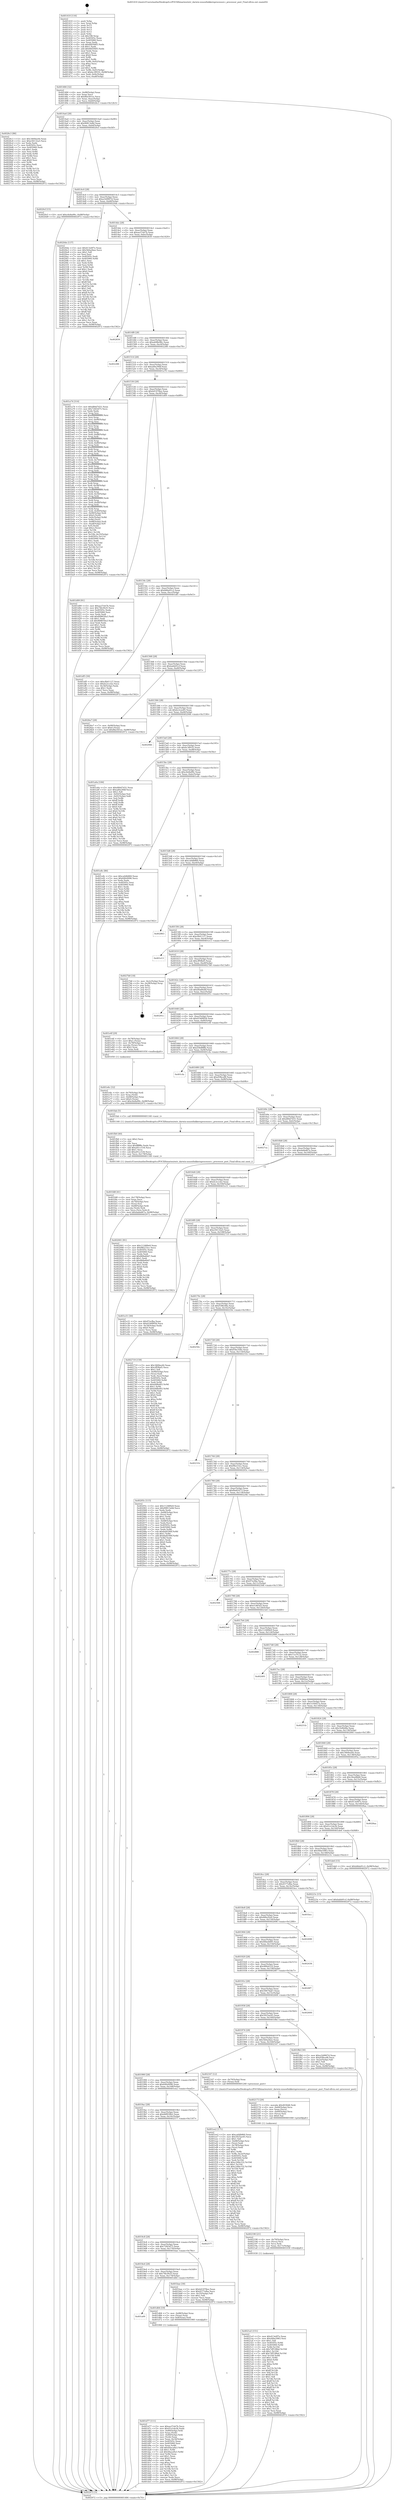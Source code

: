 digraph "0x401410" {
  label = "0x401410 (/mnt/c/Users/mathe/Desktop/tcc/POCII/binaries/extr_darwin-xnuosfmkkernprocessor.c_processor_pset_Final-ollvm.out::main(0))"
  labelloc = "t"
  node[shape=record]

  Entry [label="",width=0.3,height=0.3,shape=circle,fillcolor=black,style=filled]
  "0x401484" [label="{
     0x401484 [32]\l
     | [instrs]\l
     &nbsp;&nbsp;0x401484 \<+6\>: mov -0x98(%rbp),%eax\l
     &nbsp;&nbsp;0x40148a \<+2\>: mov %eax,%ecx\l
     &nbsp;&nbsp;0x40148c \<+6\>: sub $0x8be561ec,%ecx\l
     &nbsp;&nbsp;0x401492 \<+6\>: mov %eax,-0xac(%rbp)\l
     &nbsp;&nbsp;0x401498 \<+6\>: mov %ecx,-0xb0(%rbp)\l
     &nbsp;&nbsp;0x40149e \<+6\>: je 00000000004026c3 \<main+0x12b3\>\l
  }"]
  "0x4026c3" [label="{
     0x4026c3 [86]\l
     | [instrs]\l
     &nbsp;&nbsp;0x4026c3 \<+5\>: mov $0x3469ee44,%eax\l
     &nbsp;&nbsp;0x4026c8 \<+5\>: mov $0xe56132a5,%ecx\l
     &nbsp;&nbsp;0x4026cd \<+2\>: xor %edx,%edx\l
     &nbsp;&nbsp;0x4026cf \<+7\>: mov 0x40505c,%esi\l
     &nbsp;&nbsp;0x4026d6 \<+7\>: mov 0x405060,%edi\l
     &nbsp;&nbsp;0x4026dd \<+3\>: sub $0x1,%edx\l
     &nbsp;&nbsp;0x4026e0 \<+3\>: mov %esi,%r8d\l
     &nbsp;&nbsp;0x4026e3 \<+3\>: add %edx,%r8d\l
     &nbsp;&nbsp;0x4026e6 \<+4\>: imul %r8d,%esi\l
     &nbsp;&nbsp;0x4026ea \<+3\>: and $0x1,%esi\l
     &nbsp;&nbsp;0x4026ed \<+3\>: cmp $0x0,%esi\l
     &nbsp;&nbsp;0x4026f0 \<+4\>: sete %r9b\l
     &nbsp;&nbsp;0x4026f4 \<+3\>: cmp $0xa,%edi\l
     &nbsp;&nbsp;0x4026f7 \<+4\>: setl %r10b\l
     &nbsp;&nbsp;0x4026fb \<+3\>: mov %r9b,%r11b\l
     &nbsp;&nbsp;0x4026fe \<+3\>: and %r10b,%r11b\l
     &nbsp;&nbsp;0x402701 \<+3\>: xor %r10b,%r9b\l
     &nbsp;&nbsp;0x402704 \<+3\>: or %r9b,%r11b\l
     &nbsp;&nbsp;0x402707 \<+4\>: test $0x1,%r11b\l
     &nbsp;&nbsp;0x40270b \<+3\>: cmovne %ecx,%eax\l
     &nbsp;&nbsp;0x40270e \<+6\>: mov %eax,-0x98(%rbp)\l
     &nbsp;&nbsp;0x402714 \<+5\>: jmp 0000000000402972 \<main+0x1562\>\l
  }"]
  "0x4014a4" [label="{
     0x4014a4 [28]\l
     | [instrs]\l
     &nbsp;&nbsp;0x4014a4 \<+5\>: jmp 00000000004014a9 \<main+0x99\>\l
     &nbsp;&nbsp;0x4014a9 \<+6\>: mov -0xac(%rbp),%eax\l
     &nbsp;&nbsp;0x4014af \<+5\>: sub $0x90813e8d,%eax\l
     &nbsp;&nbsp;0x4014b4 \<+6\>: mov %eax,-0xb4(%rbp)\l
     &nbsp;&nbsp;0x4014ba \<+6\>: je 00000000004020cf \<main+0xcbf\>\l
  }"]
  Exit [label="",width=0.3,height=0.3,shape=circle,fillcolor=black,style=filled,peripheries=2]
  "0x4020cf" [label="{
     0x4020cf [15]\l
     | [instrs]\l
     &nbsp;&nbsp;0x4020cf \<+10\>: movl $0xc6e8a99c,-0x98(%rbp)\l
     &nbsp;&nbsp;0x4020d9 \<+5\>: jmp 0000000000402972 \<main+0x1562\>\l
  }"]
  "0x4014c0" [label="{
     0x4014c0 [28]\l
     | [instrs]\l
     &nbsp;&nbsp;0x4014c0 \<+5\>: jmp 00000000004014c5 \<main+0xb5\>\l
     &nbsp;&nbsp;0x4014c5 \<+6\>: mov -0xac(%rbp),%eax\l
     &nbsp;&nbsp;0x4014cb \<+5\>: sub $0xa1b9907d,%eax\l
     &nbsp;&nbsp;0x4014d0 \<+6\>: mov %eax,-0xb8(%rbp)\l
     &nbsp;&nbsp;0x4014d6 \<+6\>: je 00000000004020de \<main+0xcce\>\l
  }"]
  "0x4021a5" [label="{
     0x4021a5 [151]\l
     | [instrs]\l
     &nbsp;&nbsp;0x4021a5 \<+5\>: mov $0x413e0f7e,%eax\l
     &nbsp;&nbsp;0x4021aa \<+5\>: mov $0x44be5983,%esi\l
     &nbsp;&nbsp;0x4021af \<+2\>: mov $0x1,%dl\l
     &nbsp;&nbsp;0x4021b1 \<+8\>: mov 0x40505c,%r8d\l
     &nbsp;&nbsp;0x4021b9 \<+8\>: mov 0x405060,%r9d\l
     &nbsp;&nbsp;0x4021c1 \<+3\>: mov %r8d,%r10d\l
     &nbsp;&nbsp;0x4021c4 \<+7\>: sub $0x7df538bd,%r10d\l
     &nbsp;&nbsp;0x4021cb \<+4\>: sub $0x1,%r10d\l
     &nbsp;&nbsp;0x4021cf \<+7\>: add $0x7df538bd,%r10d\l
     &nbsp;&nbsp;0x4021d6 \<+4\>: imul %r10d,%r8d\l
     &nbsp;&nbsp;0x4021da \<+4\>: and $0x1,%r8d\l
     &nbsp;&nbsp;0x4021de \<+4\>: cmp $0x0,%r8d\l
     &nbsp;&nbsp;0x4021e2 \<+4\>: sete %r11b\l
     &nbsp;&nbsp;0x4021e6 \<+4\>: cmp $0xa,%r9d\l
     &nbsp;&nbsp;0x4021ea \<+3\>: setl %bl\l
     &nbsp;&nbsp;0x4021ed \<+3\>: mov %r11b,%r14b\l
     &nbsp;&nbsp;0x4021f0 \<+4\>: xor $0xff,%r14b\l
     &nbsp;&nbsp;0x4021f4 \<+3\>: mov %bl,%r15b\l
     &nbsp;&nbsp;0x4021f7 \<+4\>: xor $0xff,%r15b\l
     &nbsp;&nbsp;0x4021fb \<+3\>: xor $0x1,%dl\l
     &nbsp;&nbsp;0x4021fe \<+3\>: mov %r14b,%r12b\l
     &nbsp;&nbsp;0x402201 \<+4\>: and $0xff,%r12b\l
     &nbsp;&nbsp;0x402205 \<+3\>: and %dl,%r11b\l
     &nbsp;&nbsp;0x402208 \<+3\>: mov %r15b,%r13b\l
     &nbsp;&nbsp;0x40220b \<+4\>: and $0xff,%r13b\l
     &nbsp;&nbsp;0x40220f \<+2\>: and %dl,%bl\l
     &nbsp;&nbsp;0x402211 \<+3\>: or %r11b,%r12b\l
     &nbsp;&nbsp;0x402214 \<+3\>: or %bl,%r13b\l
     &nbsp;&nbsp;0x402217 \<+3\>: xor %r13b,%r12b\l
     &nbsp;&nbsp;0x40221a \<+3\>: or %r15b,%r14b\l
     &nbsp;&nbsp;0x40221d \<+4\>: xor $0xff,%r14b\l
     &nbsp;&nbsp;0x402221 \<+3\>: or $0x1,%dl\l
     &nbsp;&nbsp;0x402224 \<+3\>: and %dl,%r14b\l
     &nbsp;&nbsp;0x402227 \<+3\>: or %r14b,%r12b\l
     &nbsp;&nbsp;0x40222a \<+4\>: test $0x1,%r12b\l
     &nbsp;&nbsp;0x40222e \<+3\>: cmovne %esi,%eax\l
     &nbsp;&nbsp;0x402231 \<+6\>: mov %eax,-0x98(%rbp)\l
     &nbsp;&nbsp;0x402237 \<+5\>: jmp 0000000000402972 \<main+0x1562\>\l
  }"]
  "0x4020de" [label="{
     0x4020de [137]\l
     | [instrs]\l
     &nbsp;&nbsp;0x4020de \<+5\>: mov $0x413e0f7e,%eax\l
     &nbsp;&nbsp;0x4020e3 \<+5\>: mov $0x5b0a2bee,%ecx\l
     &nbsp;&nbsp;0x4020e8 \<+2\>: mov $0x1,%dl\l
     &nbsp;&nbsp;0x4020ea \<+2\>: xor %esi,%esi\l
     &nbsp;&nbsp;0x4020ec \<+7\>: mov 0x40505c,%edi\l
     &nbsp;&nbsp;0x4020f3 \<+8\>: mov 0x405060,%r8d\l
     &nbsp;&nbsp;0x4020fb \<+3\>: sub $0x1,%esi\l
     &nbsp;&nbsp;0x4020fe \<+3\>: mov %edi,%r9d\l
     &nbsp;&nbsp;0x402101 \<+3\>: add %esi,%r9d\l
     &nbsp;&nbsp;0x402104 \<+4\>: imul %r9d,%edi\l
     &nbsp;&nbsp;0x402108 \<+3\>: and $0x1,%edi\l
     &nbsp;&nbsp;0x40210b \<+3\>: cmp $0x0,%edi\l
     &nbsp;&nbsp;0x40210e \<+4\>: sete %r10b\l
     &nbsp;&nbsp;0x402112 \<+4\>: cmp $0xa,%r8d\l
     &nbsp;&nbsp;0x402116 \<+4\>: setl %r11b\l
     &nbsp;&nbsp;0x40211a \<+3\>: mov %r10b,%bl\l
     &nbsp;&nbsp;0x40211d \<+3\>: xor $0xff,%bl\l
     &nbsp;&nbsp;0x402120 \<+3\>: mov %r11b,%r14b\l
     &nbsp;&nbsp;0x402123 \<+4\>: xor $0xff,%r14b\l
     &nbsp;&nbsp;0x402127 \<+3\>: xor $0x1,%dl\l
     &nbsp;&nbsp;0x40212a \<+3\>: mov %bl,%r15b\l
     &nbsp;&nbsp;0x40212d \<+4\>: and $0xff,%r15b\l
     &nbsp;&nbsp;0x402131 \<+3\>: and %dl,%r10b\l
     &nbsp;&nbsp;0x402134 \<+3\>: mov %r14b,%r12b\l
     &nbsp;&nbsp;0x402137 \<+4\>: and $0xff,%r12b\l
     &nbsp;&nbsp;0x40213b \<+3\>: and %dl,%r11b\l
     &nbsp;&nbsp;0x40213e \<+3\>: or %r10b,%r15b\l
     &nbsp;&nbsp;0x402141 \<+3\>: or %r11b,%r12b\l
     &nbsp;&nbsp;0x402144 \<+3\>: xor %r12b,%r15b\l
     &nbsp;&nbsp;0x402147 \<+3\>: or %r14b,%bl\l
     &nbsp;&nbsp;0x40214a \<+3\>: xor $0xff,%bl\l
     &nbsp;&nbsp;0x40214d \<+3\>: or $0x1,%dl\l
     &nbsp;&nbsp;0x402150 \<+2\>: and %dl,%bl\l
     &nbsp;&nbsp;0x402152 \<+3\>: or %bl,%r15b\l
     &nbsp;&nbsp;0x402155 \<+4\>: test $0x1,%r15b\l
     &nbsp;&nbsp;0x402159 \<+3\>: cmovne %ecx,%eax\l
     &nbsp;&nbsp;0x40215c \<+6\>: mov %eax,-0x98(%rbp)\l
     &nbsp;&nbsp;0x402162 \<+5\>: jmp 0000000000402972 \<main+0x1562\>\l
  }"]
  "0x4014dc" [label="{
     0x4014dc [28]\l
     | [instrs]\l
     &nbsp;&nbsp;0x4014dc \<+5\>: jmp 00000000004014e1 \<main+0xd1\>\l
     &nbsp;&nbsp;0x4014e1 \<+6\>: mov -0xac(%rbp),%eax\l
     &nbsp;&nbsp;0x4014e7 \<+5\>: sub $0xaa37eb7b,%eax\l
     &nbsp;&nbsp;0x4014ec \<+6\>: mov %eax,-0xbc(%rbp)\l
     &nbsp;&nbsp;0x4014f2 \<+6\>: je 0000000000402830 \<main+0x1420\>\l
  }"]
  "0x402190" [label="{
     0x402190 [21]\l
     | [instrs]\l
     &nbsp;&nbsp;0x402190 \<+4\>: mov -0x70(%rbp),%rcx\l
     &nbsp;&nbsp;0x402194 \<+3\>: mov (%rcx),%rcx\l
     &nbsp;&nbsp;0x402197 \<+3\>: mov %rcx,%rdi\l
     &nbsp;&nbsp;0x40219a \<+6\>: mov %eax,-0x17c(%rbp)\l
     &nbsp;&nbsp;0x4021a0 \<+5\>: call 0000000000401030 \<free@plt\>\l
     | [calls]\l
     &nbsp;&nbsp;0x401030 \{1\} (unknown)\l
  }"]
  "0x402830" [label="{
     0x402830\l
  }", style=dashed]
  "0x4014f8" [label="{
     0x4014f8 [28]\l
     | [instrs]\l
     &nbsp;&nbsp;0x4014f8 \<+5\>: jmp 00000000004014fd \<main+0xed\>\l
     &nbsp;&nbsp;0x4014fd \<+6\>: mov -0xac(%rbp),%eax\l
     &nbsp;&nbsp;0x401503 \<+5\>: sub $0xab98e96c,%eax\l
     &nbsp;&nbsp;0x401508 \<+6\>: mov %eax,-0xc0(%rbp)\l
     &nbsp;&nbsp;0x40150e \<+6\>: je 0000000000402288 \<main+0xe78\>\l
  }"]
  "0x402173" [label="{
     0x402173 [29]\l
     | [instrs]\l
     &nbsp;&nbsp;0x402173 \<+10\>: movabs $0x4030d6,%rdi\l
     &nbsp;&nbsp;0x40217d \<+4\>: mov -0x60(%rbp),%rcx\l
     &nbsp;&nbsp;0x402181 \<+2\>: mov %eax,(%rcx)\l
     &nbsp;&nbsp;0x402183 \<+4\>: mov -0x60(%rbp),%rcx\l
     &nbsp;&nbsp;0x402187 \<+2\>: mov (%rcx),%esi\l
     &nbsp;&nbsp;0x402189 \<+2\>: mov $0x0,%al\l
     &nbsp;&nbsp;0x40218b \<+5\>: call 0000000000401040 \<printf@plt\>\l
     | [calls]\l
     &nbsp;&nbsp;0x401040 \{1\} (unknown)\l
  }"]
  "0x402288" [label="{
     0x402288\l
  }", style=dashed]
  "0x401514" [label="{
     0x401514 [28]\l
     | [instrs]\l
     &nbsp;&nbsp;0x401514 \<+5\>: jmp 0000000000401519 \<main+0x109\>\l
     &nbsp;&nbsp;0x401519 \<+6\>: mov -0xac(%rbp),%eax\l
     &nbsp;&nbsp;0x40151f \<+5\>: sub $0xad0a39df,%eax\l
     &nbsp;&nbsp;0x401524 \<+6\>: mov %eax,-0xc4(%rbp)\l
     &nbsp;&nbsp;0x40152a \<+6\>: je 0000000000401a74 \<main+0x664\>\l
  }"]
  "0x401fd8" [label="{
     0x401fd8 [41]\l
     | [instrs]\l
     &nbsp;&nbsp;0x401fd8 \<+6\>: mov -0x178(%rbp),%ecx\l
     &nbsp;&nbsp;0x401fde \<+3\>: imul %eax,%ecx\l
     &nbsp;&nbsp;0x401fe1 \<+4\>: mov -0x70(%rbp),%rsi\l
     &nbsp;&nbsp;0x401fe5 \<+3\>: mov (%rsi),%rsi\l
     &nbsp;&nbsp;0x401fe8 \<+4\>: mov -0x68(%rbp),%rdi\l
     &nbsp;&nbsp;0x401fec \<+3\>: movslq (%rdi),%rdi\l
     &nbsp;&nbsp;0x401fef \<+3\>: mov %ecx,(%rsi,%rdi,4)\l
     &nbsp;&nbsp;0x401ff2 \<+10\>: movl $0xdabbd67a,-0x98(%rbp)\l
     &nbsp;&nbsp;0x401ffc \<+5\>: jmp 0000000000402972 \<main+0x1562\>\l
  }"]
  "0x401a74" [label="{
     0x401a74 [314]\l
     | [instrs]\l
     &nbsp;&nbsp;0x401a74 \<+5\>: mov $0xd84d7d31,%eax\l
     &nbsp;&nbsp;0x401a79 \<+5\>: mov $0x72fd3d75,%ecx\l
     &nbsp;&nbsp;0x401a7e \<+2\>: xor %edx,%edx\l
     &nbsp;&nbsp;0x401a80 \<+3\>: mov %rsp,%rsi\l
     &nbsp;&nbsp;0x401a83 \<+4\>: add $0xfffffffffffffff0,%rsi\l
     &nbsp;&nbsp;0x401a87 \<+3\>: mov %rsi,%rsp\l
     &nbsp;&nbsp;0x401a8a \<+7\>: mov %rsi,-0x90(%rbp)\l
     &nbsp;&nbsp;0x401a91 \<+3\>: mov %rsp,%rsi\l
     &nbsp;&nbsp;0x401a94 \<+4\>: add $0xfffffffffffffff0,%rsi\l
     &nbsp;&nbsp;0x401a98 \<+3\>: mov %rsi,%rsp\l
     &nbsp;&nbsp;0x401a9b \<+3\>: mov %rsp,%rdi\l
     &nbsp;&nbsp;0x401a9e \<+4\>: add $0xfffffffffffffff0,%rdi\l
     &nbsp;&nbsp;0x401aa2 \<+3\>: mov %rdi,%rsp\l
     &nbsp;&nbsp;0x401aa5 \<+7\>: mov %rdi,-0x88(%rbp)\l
     &nbsp;&nbsp;0x401aac \<+3\>: mov %rsp,%rdi\l
     &nbsp;&nbsp;0x401aaf \<+4\>: add $0xfffffffffffffff0,%rdi\l
     &nbsp;&nbsp;0x401ab3 \<+3\>: mov %rdi,%rsp\l
     &nbsp;&nbsp;0x401ab6 \<+4\>: mov %rdi,-0x80(%rbp)\l
     &nbsp;&nbsp;0x401aba \<+3\>: mov %rsp,%rdi\l
     &nbsp;&nbsp;0x401abd \<+4\>: add $0xfffffffffffffff0,%rdi\l
     &nbsp;&nbsp;0x401ac1 \<+3\>: mov %rdi,%rsp\l
     &nbsp;&nbsp;0x401ac4 \<+4\>: mov %rdi,-0x78(%rbp)\l
     &nbsp;&nbsp;0x401ac8 \<+3\>: mov %rsp,%rdi\l
     &nbsp;&nbsp;0x401acb \<+4\>: add $0xfffffffffffffff0,%rdi\l
     &nbsp;&nbsp;0x401acf \<+3\>: mov %rdi,%rsp\l
     &nbsp;&nbsp;0x401ad2 \<+4\>: mov %rdi,-0x70(%rbp)\l
     &nbsp;&nbsp;0x401ad6 \<+3\>: mov %rsp,%rdi\l
     &nbsp;&nbsp;0x401ad9 \<+4\>: add $0xfffffffffffffff0,%rdi\l
     &nbsp;&nbsp;0x401add \<+3\>: mov %rdi,%rsp\l
     &nbsp;&nbsp;0x401ae0 \<+4\>: mov %rdi,-0x68(%rbp)\l
     &nbsp;&nbsp;0x401ae4 \<+3\>: mov %rsp,%rdi\l
     &nbsp;&nbsp;0x401ae7 \<+4\>: add $0xfffffffffffffff0,%rdi\l
     &nbsp;&nbsp;0x401aeb \<+3\>: mov %rdi,%rsp\l
     &nbsp;&nbsp;0x401aee \<+4\>: mov %rdi,-0x60(%rbp)\l
     &nbsp;&nbsp;0x401af2 \<+3\>: mov %rsp,%rdi\l
     &nbsp;&nbsp;0x401af5 \<+4\>: add $0xfffffffffffffff0,%rdi\l
     &nbsp;&nbsp;0x401af9 \<+3\>: mov %rdi,%rsp\l
     &nbsp;&nbsp;0x401afc \<+4\>: mov %rdi,-0x58(%rbp)\l
     &nbsp;&nbsp;0x401b00 \<+3\>: mov %rsp,%rdi\l
     &nbsp;&nbsp;0x401b03 \<+4\>: add $0xfffffffffffffff0,%rdi\l
     &nbsp;&nbsp;0x401b07 \<+3\>: mov %rdi,%rsp\l
     &nbsp;&nbsp;0x401b0a \<+4\>: mov %rdi,-0x50(%rbp)\l
     &nbsp;&nbsp;0x401b0e \<+3\>: mov %rsp,%rdi\l
     &nbsp;&nbsp;0x401b11 \<+4\>: add $0xfffffffffffffff0,%rdi\l
     &nbsp;&nbsp;0x401b15 \<+3\>: mov %rdi,%rsp\l
     &nbsp;&nbsp;0x401b18 \<+4\>: mov %rdi,-0x48(%rbp)\l
     &nbsp;&nbsp;0x401b1c \<+3\>: mov %rsp,%rdi\l
     &nbsp;&nbsp;0x401b1f \<+4\>: add $0xfffffffffffffff0,%rdi\l
     &nbsp;&nbsp;0x401b23 \<+3\>: mov %rdi,%rsp\l
     &nbsp;&nbsp;0x401b26 \<+4\>: mov %rdi,-0x40(%rbp)\l
     &nbsp;&nbsp;0x401b2a \<+7\>: mov -0x90(%rbp),%rdi\l
     &nbsp;&nbsp;0x401b31 \<+6\>: movl $0x0,(%rdi)\l
     &nbsp;&nbsp;0x401b37 \<+7\>: mov -0x9c(%rbp),%r8d\l
     &nbsp;&nbsp;0x401b3e \<+3\>: mov %r8d,(%rsi)\l
     &nbsp;&nbsp;0x401b41 \<+7\>: mov -0x88(%rbp),%rdi\l
     &nbsp;&nbsp;0x401b48 \<+7\>: mov -0xa8(%rbp),%r9\l
     &nbsp;&nbsp;0x401b4f \<+3\>: mov %r9,(%rdi)\l
     &nbsp;&nbsp;0x401b52 \<+3\>: cmpl $0x2,(%rsi)\l
     &nbsp;&nbsp;0x401b55 \<+4\>: setne %r10b\l
     &nbsp;&nbsp;0x401b59 \<+4\>: and $0x1,%r10b\l
     &nbsp;&nbsp;0x401b5d \<+4\>: mov %r10b,-0x35(%rbp)\l
     &nbsp;&nbsp;0x401b61 \<+8\>: mov 0x40505c,%r11d\l
     &nbsp;&nbsp;0x401b69 \<+7\>: mov 0x405060,%ebx\l
     &nbsp;&nbsp;0x401b70 \<+3\>: sub $0x1,%edx\l
     &nbsp;&nbsp;0x401b73 \<+3\>: mov %r11d,%r14d\l
     &nbsp;&nbsp;0x401b76 \<+3\>: add %edx,%r14d\l
     &nbsp;&nbsp;0x401b79 \<+4\>: imul %r14d,%r11d\l
     &nbsp;&nbsp;0x401b7d \<+4\>: and $0x1,%r11d\l
     &nbsp;&nbsp;0x401b81 \<+4\>: cmp $0x0,%r11d\l
     &nbsp;&nbsp;0x401b85 \<+4\>: sete %r10b\l
     &nbsp;&nbsp;0x401b89 \<+3\>: cmp $0xa,%ebx\l
     &nbsp;&nbsp;0x401b8c \<+4\>: setl %r15b\l
     &nbsp;&nbsp;0x401b90 \<+3\>: mov %r10b,%r12b\l
     &nbsp;&nbsp;0x401b93 \<+3\>: and %r15b,%r12b\l
     &nbsp;&nbsp;0x401b96 \<+3\>: xor %r15b,%r10b\l
     &nbsp;&nbsp;0x401b99 \<+3\>: or %r10b,%r12b\l
     &nbsp;&nbsp;0x401b9c \<+4\>: test $0x1,%r12b\l
     &nbsp;&nbsp;0x401ba0 \<+3\>: cmovne %ecx,%eax\l
     &nbsp;&nbsp;0x401ba3 \<+6\>: mov %eax,-0x98(%rbp)\l
     &nbsp;&nbsp;0x401ba9 \<+5\>: jmp 0000000000402972 \<main+0x1562\>\l
  }"]
  "0x401530" [label="{
     0x401530 [28]\l
     | [instrs]\l
     &nbsp;&nbsp;0x401530 \<+5\>: jmp 0000000000401535 \<main+0x125\>\l
     &nbsp;&nbsp;0x401535 \<+6\>: mov -0xac(%rbp),%eax\l
     &nbsp;&nbsp;0x40153b \<+5\>: sub $0xb41978ee,%eax\l
     &nbsp;&nbsp;0x401540 \<+6\>: mov %eax,-0xc8(%rbp)\l
     &nbsp;&nbsp;0x401546 \<+6\>: je 0000000000401d09 \<main+0x8f9\>\l
  }"]
  "0x401fb0" [label="{
     0x401fb0 [40]\l
     | [instrs]\l
     &nbsp;&nbsp;0x401fb0 \<+5\>: mov $0x2,%ecx\l
     &nbsp;&nbsp;0x401fb5 \<+1\>: cltd\l
     &nbsp;&nbsp;0x401fb6 \<+2\>: idiv %ecx\l
     &nbsp;&nbsp;0x401fb8 \<+6\>: imul $0xfffffffe,%edx,%ecx\l
     &nbsp;&nbsp;0x401fbe \<+6\>: add $0xa91cc534,%ecx\l
     &nbsp;&nbsp;0x401fc4 \<+3\>: add $0x1,%ecx\l
     &nbsp;&nbsp;0x401fc7 \<+6\>: sub $0xa91cc534,%ecx\l
     &nbsp;&nbsp;0x401fcd \<+6\>: mov %ecx,-0x178(%rbp)\l
     &nbsp;&nbsp;0x401fd3 \<+5\>: call 0000000000401160 \<next_i\>\l
     | [calls]\l
     &nbsp;&nbsp;0x401160 \{1\} (/mnt/c/Users/mathe/Desktop/tcc/POCII/binaries/extr_darwin-xnuosfmkkernprocessor.c_processor_pset_Final-ollvm.out::next_i)\l
  }"]
  "0x401d09" [label="{
     0x401d09 [91]\l
     | [instrs]\l
     &nbsp;&nbsp;0x401d09 \<+5\>: mov $0xaa37eb7b,%eax\l
     &nbsp;&nbsp;0x401d0e \<+5\>: mov $0x74b39cf3,%ecx\l
     &nbsp;&nbsp;0x401d13 \<+7\>: mov 0x40505c,%edx\l
     &nbsp;&nbsp;0x401d1a \<+7\>: mov 0x405060,%esi\l
     &nbsp;&nbsp;0x401d21 \<+2\>: mov %edx,%edi\l
     &nbsp;&nbsp;0x401d23 \<+6\>: add $0x808650a3,%edi\l
     &nbsp;&nbsp;0x401d29 \<+3\>: sub $0x1,%edi\l
     &nbsp;&nbsp;0x401d2c \<+6\>: sub $0x808650a3,%edi\l
     &nbsp;&nbsp;0x401d32 \<+3\>: imul %edi,%edx\l
     &nbsp;&nbsp;0x401d35 \<+3\>: and $0x1,%edx\l
     &nbsp;&nbsp;0x401d38 \<+3\>: cmp $0x0,%edx\l
     &nbsp;&nbsp;0x401d3b \<+4\>: sete %r8b\l
     &nbsp;&nbsp;0x401d3f \<+3\>: cmp $0xa,%esi\l
     &nbsp;&nbsp;0x401d42 \<+4\>: setl %r9b\l
     &nbsp;&nbsp;0x401d46 \<+3\>: mov %r8b,%r10b\l
     &nbsp;&nbsp;0x401d49 \<+3\>: and %r9b,%r10b\l
     &nbsp;&nbsp;0x401d4c \<+3\>: xor %r9b,%r8b\l
     &nbsp;&nbsp;0x401d4f \<+3\>: or %r8b,%r10b\l
     &nbsp;&nbsp;0x401d52 \<+4\>: test $0x1,%r10b\l
     &nbsp;&nbsp;0x401d56 \<+3\>: cmovne %ecx,%eax\l
     &nbsp;&nbsp;0x401d59 \<+6\>: mov %eax,-0x98(%rbp)\l
     &nbsp;&nbsp;0x401d5f \<+5\>: jmp 0000000000402972 \<main+0x1562\>\l
  }"]
  "0x40154c" [label="{
     0x40154c [28]\l
     | [instrs]\l
     &nbsp;&nbsp;0x40154c \<+5\>: jmp 0000000000401551 \<main+0x141\>\l
     &nbsp;&nbsp;0x401551 \<+6\>: mov -0xac(%rbp),%eax\l
     &nbsp;&nbsp;0x401557 \<+5\>: sub $0xb8da91c2,%eax\l
     &nbsp;&nbsp;0x40155c \<+6\>: mov %eax,-0xcc(%rbp)\l
     &nbsp;&nbsp;0x401562 \<+6\>: je 0000000000401df5 \<main+0x9e5\>\l
  }"]
  "0x401e6c" [label="{
     0x401e6c [32]\l
     | [instrs]\l
     &nbsp;&nbsp;0x401e6c \<+4\>: mov -0x70(%rbp),%rdi\l
     &nbsp;&nbsp;0x401e70 \<+3\>: mov %rax,(%rdi)\l
     &nbsp;&nbsp;0x401e73 \<+4\>: mov -0x68(%rbp),%rax\l
     &nbsp;&nbsp;0x401e77 \<+6\>: movl $0x0,(%rax)\l
     &nbsp;&nbsp;0x401e7d \<+10\>: movl $0xc6e8a99c,-0x98(%rbp)\l
     &nbsp;&nbsp;0x401e87 \<+5\>: jmp 0000000000402972 \<main+0x1562\>\l
  }"]
  "0x401df5" [label="{
     0x401df5 [30]\l
     | [instrs]\l
     &nbsp;&nbsp;0x401df5 \<+5\>: mov $0xcfb41127,%eax\l
     &nbsp;&nbsp;0x401dfa \<+5\>: mov $0xdc2cccb2,%ecx\l
     &nbsp;&nbsp;0x401dff \<+3\>: mov -0x34(%rbp),%edx\l
     &nbsp;&nbsp;0x401e02 \<+3\>: cmp $0x1,%edx\l
     &nbsp;&nbsp;0x401e05 \<+3\>: cmovl %ecx,%eax\l
     &nbsp;&nbsp;0x401e08 \<+6\>: mov %eax,-0x98(%rbp)\l
     &nbsp;&nbsp;0x401e0e \<+5\>: jmp 0000000000402972 \<main+0x1562\>\l
  }"]
  "0x401568" [label="{
     0x401568 [28]\l
     | [instrs]\l
     &nbsp;&nbsp;0x401568 \<+5\>: jmp 000000000040156d \<main+0x15d\>\l
     &nbsp;&nbsp;0x40156d \<+6\>: mov -0xac(%rbp),%eax\l
     &nbsp;&nbsp;0x401573 \<+5\>: sub $0xbabb91cf,%eax\l
     &nbsp;&nbsp;0x401578 \<+6\>: mov %eax,-0xd0(%rbp)\l
     &nbsp;&nbsp;0x40157e \<+6\>: je 00000000004026a7 \<main+0x1297\>\l
  }"]
  "0x401d77" [label="{
     0x401d77 [111]\l
     | [instrs]\l
     &nbsp;&nbsp;0x401d77 \<+5\>: mov $0xaa37eb7b,%ecx\l
     &nbsp;&nbsp;0x401d7c \<+5\>: mov $0x41e1da3b,%edx\l
     &nbsp;&nbsp;0x401d81 \<+4\>: mov -0x80(%rbp),%rdi\l
     &nbsp;&nbsp;0x401d85 \<+2\>: mov %eax,(%rdi)\l
     &nbsp;&nbsp;0x401d87 \<+4\>: mov -0x80(%rbp),%rdi\l
     &nbsp;&nbsp;0x401d8b \<+2\>: mov (%rdi),%eax\l
     &nbsp;&nbsp;0x401d8d \<+3\>: mov %eax,-0x34(%rbp)\l
     &nbsp;&nbsp;0x401d90 \<+7\>: mov 0x40505c,%eax\l
     &nbsp;&nbsp;0x401d97 \<+7\>: mov 0x405060,%esi\l
     &nbsp;&nbsp;0x401d9e \<+3\>: mov %eax,%r8d\l
     &nbsp;&nbsp;0x401da1 \<+7\>: add $0x44aca9a3,%r8d\l
     &nbsp;&nbsp;0x401da8 \<+4\>: sub $0x1,%r8d\l
     &nbsp;&nbsp;0x401dac \<+7\>: sub $0x44aca9a3,%r8d\l
     &nbsp;&nbsp;0x401db3 \<+4\>: imul %r8d,%eax\l
     &nbsp;&nbsp;0x401db7 \<+3\>: and $0x1,%eax\l
     &nbsp;&nbsp;0x401dba \<+3\>: cmp $0x0,%eax\l
     &nbsp;&nbsp;0x401dbd \<+4\>: sete %r9b\l
     &nbsp;&nbsp;0x401dc1 \<+3\>: cmp $0xa,%esi\l
     &nbsp;&nbsp;0x401dc4 \<+4\>: setl %r10b\l
     &nbsp;&nbsp;0x401dc8 \<+3\>: mov %r9b,%r11b\l
     &nbsp;&nbsp;0x401dcb \<+3\>: and %r10b,%r11b\l
     &nbsp;&nbsp;0x401dce \<+3\>: xor %r10b,%r9b\l
     &nbsp;&nbsp;0x401dd1 \<+3\>: or %r9b,%r11b\l
     &nbsp;&nbsp;0x401dd4 \<+4\>: test $0x1,%r11b\l
     &nbsp;&nbsp;0x401dd8 \<+3\>: cmovne %edx,%ecx\l
     &nbsp;&nbsp;0x401ddb \<+6\>: mov %ecx,-0x98(%rbp)\l
     &nbsp;&nbsp;0x401de1 \<+5\>: jmp 0000000000402972 \<main+0x1562\>\l
  }"]
  "0x4026a7" [label="{
     0x4026a7 [28]\l
     | [instrs]\l
     &nbsp;&nbsp;0x4026a7 \<+7\>: mov -0x90(%rbp),%rax\l
     &nbsp;&nbsp;0x4026ae \<+6\>: movl $0x0,(%rax)\l
     &nbsp;&nbsp;0x4026b4 \<+10\>: movl $0x8be561ec,-0x98(%rbp)\l
     &nbsp;&nbsp;0x4026be \<+5\>: jmp 0000000000402972 \<main+0x1562\>\l
  }"]
  "0x401584" [label="{
     0x401584 [28]\l
     | [instrs]\l
     &nbsp;&nbsp;0x401584 \<+5\>: jmp 0000000000401589 \<main+0x179\>\l
     &nbsp;&nbsp;0x401589 \<+6\>: mov -0xac(%rbp),%eax\l
     &nbsp;&nbsp;0x40158f \<+5\>: sub $0xbc2cee85,%eax\l
     &nbsp;&nbsp;0x401594 \<+6\>: mov %eax,-0xd4(%rbp)\l
     &nbsp;&nbsp;0x40159a \<+6\>: je 0000000000402946 \<main+0x1536\>\l
  }"]
  "0x401a00" [label="{
     0x401a00\l
  }", style=dashed]
  "0x402946" [label="{
     0x402946\l
  }", style=dashed]
  "0x4015a0" [label="{
     0x4015a0 [28]\l
     | [instrs]\l
     &nbsp;&nbsp;0x4015a0 \<+5\>: jmp 00000000004015a5 \<main+0x195\>\l
     &nbsp;&nbsp;0x4015a5 \<+6\>: mov -0xac(%rbp),%eax\l
     &nbsp;&nbsp;0x4015ab \<+5\>: sub $0xbc3f91f2,%eax\l
     &nbsp;&nbsp;0x4015b0 \<+6\>: mov %eax,-0xd8(%rbp)\l
     &nbsp;&nbsp;0x4015b6 \<+6\>: je 0000000000401a0a \<main+0x5fa\>\l
  }"]
  "0x401d64" [label="{
     0x401d64 [19]\l
     | [instrs]\l
     &nbsp;&nbsp;0x401d64 \<+7\>: mov -0x88(%rbp),%rax\l
     &nbsp;&nbsp;0x401d6b \<+3\>: mov (%rax),%rax\l
     &nbsp;&nbsp;0x401d6e \<+4\>: mov 0x8(%rax),%rdi\l
     &nbsp;&nbsp;0x401d72 \<+5\>: call 0000000000401060 \<atoi@plt\>\l
     | [calls]\l
     &nbsp;&nbsp;0x401060 \{1\} (unknown)\l
  }"]
  "0x401a0a" [label="{
     0x401a0a [106]\l
     | [instrs]\l
     &nbsp;&nbsp;0x401a0a \<+5\>: mov $0xd84d7d31,%eax\l
     &nbsp;&nbsp;0x401a0f \<+5\>: mov $0xad0a39df,%ecx\l
     &nbsp;&nbsp;0x401a14 \<+2\>: mov $0x1,%dl\l
     &nbsp;&nbsp;0x401a16 \<+7\>: mov -0x92(%rbp),%sil\l
     &nbsp;&nbsp;0x401a1d \<+7\>: mov -0x91(%rbp),%dil\l
     &nbsp;&nbsp;0x401a24 \<+3\>: mov %sil,%r8b\l
     &nbsp;&nbsp;0x401a27 \<+4\>: xor $0xff,%r8b\l
     &nbsp;&nbsp;0x401a2b \<+3\>: mov %dil,%r9b\l
     &nbsp;&nbsp;0x401a2e \<+4\>: xor $0xff,%r9b\l
     &nbsp;&nbsp;0x401a32 \<+3\>: xor $0x0,%dl\l
     &nbsp;&nbsp;0x401a35 \<+3\>: mov %r8b,%r10b\l
     &nbsp;&nbsp;0x401a38 \<+4\>: and $0x0,%r10b\l
     &nbsp;&nbsp;0x401a3c \<+3\>: and %dl,%sil\l
     &nbsp;&nbsp;0x401a3f \<+3\>: mov %r9b,%r11b\l
     &nbsp;&nbsp;0x401a42 \<+4\>: and $0x0,%r11b\l
     &nbsp;&nbsp;0x401a46 \<+3\>: and %dl,%dil\l
     &nbsp;&nbsp;0x401a49 \<+3\>: or %sil,%r10b\l
     &nbsp;&nbsp;0x401a4c \<+3\>: or %dil,%r11b\l
     &nbsp;&nbsp;0x401a4f \<+3\>: xor %r11b,%r10b\l
     &nbsp;&nbsp;0x401a52 \<+3\>: or %r9b,%r8b\l
     &nbsp;&nbsp;0x401a55 \<+4\>: xor $0xff,%r8b\l
     &nbsp;&nbsp;0x401a59 \<+3\>: or $0x0,%dl\l
     &nbsp;&nbsp;0x401a5c \<+3\>: and %dl,%r8b\l
     &nbsp;&nbsp;0x401a5f \<+3\>: or %r8b,%r10b\l
     &nbsp;&nbsp;0x401a62 \<+4\>: test $0x1,%r10b\l
     &nbsp;&nbsp;0x401a66 \<+3\>: cmovne %ecx,%eax\l
     &nbsp;&nbsp;0x401a69 \<+6\>: mov %eax,-0x98(%rbp)\l
     &nbsp;&nbsp;0x401a6f \<+5\>: jmp 0000000000402972 \<main+0x1562\>\l
  }"]
  "0x4015bc" [label="{
     0x4015bc [28]\l
     | [instrs]\l
     &nbsp;&nbsp;0x4015bc \<+5\>: jmp 00000000004015c1 \<main+0x1b1\>\l
     &nbsp;&nbsp;0x4015c1 \<+6\>: mov -0xac(%rbp),%eax\l
     &nbsp;&nbsp;0x4015c7 \<+5\>: sub $0xc6e8a99c,%eax\l
     &nbsp;&nbsp;0x4015cc \<+6\>: mov %eax,-0xdc(%rbp)\l
     &nbsp;&nbsp;0x4015d2 \<+6\>: je 0000000000401e8c \<main+0xa7c\>\l
  }"]
  "0x402972" [label="{
     0x402972 [5]\l
     | [instrs]\l
     &nbsp;&nbsp;0x402972 \<+5\>: jmp 0000000000401484 \<main+0x74\>\l
  }"]
  "0x401410" [label="{
     0x401410 [116]\l
     | [instrs]\l
     &nbsp;&nbsp;0x401410 \<+1\>: push %rbp\l
     &nbsp;&nbsp;0x401411 \<+3\>: mov %rsp,%rbp\l
     &nbsp;&nbsp;0x401414 \<+2\>: push %r15\l
     &nbsp;&nbsp;0x401416 \<+2\>: push %r14\l
     &nbsp;&nbsp;0x401418 \<+2\>: push %r13\l
     &nbsp;&nbsp;0x40141a \<+2\>: push %r12\l
     &nbsp;&nbsp;0x40141c \<+1\>: push %rbx\l
     &nbsp;&nbsp;0x40141d \<+7\>: sub $0x198,%rsp\l
     &nbsp;&nbsp;0x401424 \<+7\>: mov 0x40505c,%eax\l
     &nbsp;&nbsp;0x40142b \<+7\>: mov 0x405060,%ecx\l
     &nbsp;&nbsp;0x401432 \<+2\>: mov %eax,%edx\l
     &nbsp;&nbsp;0x401434 \<+6\>: sub $0x6fd59df3,%edx\l
     &nbsp;&nbsp;0x40143a \<+3\>: sub $0x1,%edx\l
     &nbsp;&nbsp;0x40143d \<+6\>: add $0x6fd59df3,%edx\l
     &nbsp;&nbsp;0x401443 \<+3\>: imul %edx,%eax\l
     &nbsp;&nbsp;0x401446 \<+3\>: and $0x1,%eax\l
     &nbsp;&nbsp;0x401449 \<+3\>: cmp $0x0,%eax\l
     &nbsp;&nbsp;0x40144c \<+4\>: sete %r8b\l
     &nbsp;&nbsp;0x401450 \<+4\>: and $0x1,%r8b\l
     &nbsp;&nbsp;0x401454 \<+7\>: mov %r8b,-0x92(%rbp)\l
     &nbsp;&nbsp;0x40145b \<+3\>: cmp $0xa,%ecx\l
     &nbsp;&nbsp;0x40145e \<+4\>: setl %r8b\l
     &nbsp;&nbsp;0x401462 \<+4\>: and $0x1,%r8b\l
     &nbsp;&nbsp;0x401466 \<+7\>: mov %r8b,-0x91(%rbp)\l
     &nbsp;&nbsp;0x40146d \<+10\>: movl $0xbc3f91f2,-0x98(%rbp)\l
     &nbsp;&nbsp;0x401477 \<+6\>: mov %edi,-0x9c(%rbp)\l
     &nbsp;&nbsp;0x40147d \<+7\>: mov %rsi,-0xa8(%rbp)\l
  }"]
  "0x4019e4" [label="{
     0x4019e4 [28]\l
     | [instrs]\l
     &nbsp;&nbsp;0x4019e4 \<+5\>: jmp 00000000004019e9 \<main+0x5d9\>\l
     &nbsp;&nbsp;0x4019e9 \<+6\>: mov -0xac(%rbp),%eax\l
     &nbsp;&nbsp;0x4019ef \<+5\>: sub $0x74b39cf3,%eax\l
     &nbsp;&nbsp;0x4019f4 \<+6\>: mov %eax,-0x174(%rbp)\l
     &nbsp;&nbsp;0x4019fa \<+6\>: je 0000000000401d64 \<main+0x954\>\l
  }"]
  "0x401bae" [label="{
     0x401bae [30]\l
     | [instrs]\l
     &nbsp;&nbsp;0x401bae \<+5\>: mov $0xb41978ee,%eax\l
     &nbsp;&nbsp;0x401bb3 \<+5\>: mov $0x4577efba,%ecx\l
     &nbsp;&nbsp;0x401bb8 \<+3\>: mov -0x35(%rbp),%dl\l
     &nbsp;&nbsp;0x401bbb \<+3\>: test $0x1,%dl\l
     &nbsp;&nbsp;0x401bbe \<+3\>: cmovne %ecx,%eax\l
     &nbsp;&nbsp;0x401bc1 \<+6\>: mov %eax,-0x98(%rbp)\l
     &nbsp;&nbsp;0x401bc7 \<+5\>: jmp 0000000000402972 \<main+0x1562\>\l
  }"]
  "0x401e8c" [label="{
     0x401e8c [86]\l
     | [instrs]\l
     &nbsp;&nbsp;0x401e8c \<+5\>: mov $0xca0db860,%eax\l
     &nbsp;&nbsp;0x401e91 \<+5\>: mov $0x64fe0096,%ecx\l
     &nbsp;&nbsp;0x401e96 \<+2\>: xor %edx,%edx\l
     &nbsp;&nbsp;0x401e98 \<+7\>: mov 0x40505c,%esi\l
     &nbsp;&nbsp;0x401e9f \<+7\>: mov 0x405060,%edi\l
     &nbsp;&nbsp;0x401ea6 \<+3\>: sub $0x1,%edx\l
     &nbsp;&nbsp;0x401ea9 \<+3\>: mov %esi,%r8d\l
     &nbsp;&nbsp;0x401eac \<+3\>: add %edx,%r8d\l
     &nbsp;&nbsp;0x401eaf \<+4\>: imul %r8d,%esi\l
     &nbsp;&nbsp;0x401eb3 \<+3\>: and $0x1,%esi\l
     &nbsp;&nbsp;0x401eb6 \<+3\>: cmp $0x0,%esi\l
     &nbsp;&nbsp;0x401eb9 \<+4\>: sete %r9b\l
     &nbsp;&nbsp;0x401ebd \<+3\>: cmp $0xa,%edi\l
     &nbsp;&nbsp;0x401ec0 \<+4\>: setl %r10b\l
     &nbsp;&nbsp;0x401ec4 \<+3\>: mov %r9b,%r11b\l
     &nbsp;&nbsp;0x401ec7 \<+3\>: and %r10b,%r11b\l
     &nbsp;&nbsp;0x401eca \<+3\>: xor %r10b,%r9b\l
     &nbsp;&nbsp;0x401ecd \<+3\>: or %r9b,%r11b\l
     &nbsp;&nbsp;0x401ed0 \<+4\>: test $0x1,%r11b\l
     &nbsp;&nbsp;0x401ed4 \<+3\>: cmovne %ecx,%eax\l
     &nbsp;&nbsp;0x401ed7 \<+6\>: mov %eax,-0x98(%rbp)\l
     &nbsp;&nbsp;0x401edd \<+5\>: jmp 0000000000402972 \<main+0x1562\>\l
  }"]
  "0x4015d8" [label="{
     0x4015d8 [28]\l
     | [instrs]\l
     &nbsp;&nbsp;0x4015d8 \<+5\>: jmp 00000000004015dd \<main+0x1cd\>\l
     &nbsp;&nbsp;0x4015dd \<+6\>: mov -0xac(%rbp),%eax\l
     &nbsp;&nbsp;0x4015e3 \<+5\>: sub $0xca0db860,%eax\l
     &nbsp;&nbsp;0x4015e8 \<+6\>: mov %eax,-0xe0(%rbp)\l
     &nbsp;&nbsp;0x4015ee \<+6\>: je 0000000000402863 \<main+0x1453\>\l
  }"]
  "0x4019c8" [label="{
     0x4019c8 [28]\l
     | [instrs]\l
     &nbsp;&nbsp;0x4019c8 \<+5\>: jmp 00000000004019cd \<main+0x5bd\>\l
     &nbsp;&nbsp;0x4019cd \<+6\>: mov -0xac(%rbp),%eax\l
     &nbsp;&nbsp;0x4019d3 \<+5\>: sub $0x72fd3d75,%eax\l
     &nbsp;&nbsp;0x4019d8 \<+6\>: mov %eax,-0x170(%rbp)\l
     &nbsp;&nbsp;0x4019de \<+6\>: je 0000000000401bae \<main+0x79e\>\l
  }"]
  "0x402863" [label="{
     0x402863\l
  }", style=dashed]
  "0x4015f4" [label="{
     0x4015f4 [28]\l
     | [instrs]\l
     &nbsp;&nbsp;0x4015f4 \<+5\>: jmp 00000000004015f9 \<main+0x1e9\>\l
     &nbsp;&nbsp;0x4015f9 \<+6\>: mov -0xac(%rbp),%eax\l
     &nbsp;&nbsp;0x4015ff \<+5\>: sub $0xcfb41127,%eax\l
     &nbsp;&nbsp;0x401604 \<+6\>: mov %eax,-0xe4(%rbp)\l
     &nbsp;&nbsp;0x40160a \<+6\>: je 0000000000401e13 \<main+0xa03\>\l
  }"]
  "0x402577" [label="{
     0x402577\l
  }", style=dashed]
  "0x401e13" [label="{
     0x401e13\l
  }", style=dashed]
  "0x401610" [label="{
     0x401610 [28]\l
     | [instrs]\l
     &nbsp;&nbsp;0x401610 \<+5\>: jmp 0000000000401615 \<main+0x205\>\l
     &nbsp;&nbsp;0x401615 \<+6\>: mov -0xac(%rbp),%eax\l
     &nbsp;&nbsp;0x40161b \<+5\>: sub $0xcff5fbd5,%eax\l
     &nbsp;&nbsp;0x401620 \<+6\>: mov %eax,-0xe8(%rbp)\l
     &nbsp;&nbsp;0x401626 \<+6\>: je 00000000004027b8 \<main+0x13a8\>\l
  }"]
  "0x4019ac" [label="{
     0x4019ac [28]\l
     | [instrs]\l
     &nbsp;&nbsp;0x4019ac \<+5\>: jmp 00000000004019b1 \<main+0x5a1\>\l
     &nbsp;&nbsp;0x4019b1 \<+6\>: mov -0xac(%rbp),%eax\l
     &nbsp;&nbsp;0x4019b7 \<+5\>: sub $0x66f939b2,%eax\l
     &nbsp;&nbsp;0x4019bc \<+6\>: mov %eax,-0x16c(%rbp)\l
     &nbsp;&nbsp;0x4019c2 \<+6\>: je 0000000000402577 \<main+0x1167\>\l
  }"]
  "0x4027b8" [label="{
     0x4027b8 [18]\l
     | [instrs]\l
     &nbsp;&nbsp;0x4027b8 \<+3\>: mov -0x2c(%rbp),%eax\l
     &nbsp;&nbsp;0x4027bb \<+4\>: lea -0x28(%rbp),%rsp\l
     &nbsp;&nbsp;0x4027bf \<+1\>: pop %rbx\l
     &nbsp;&nbsp;0x4027c0 \<+2\>: pop %r12\l
     &nbsp;&nbsp;0x4027c2 \<+2\>: pop %r13\l
     &nbsp;&nbsp;0x4027c4 \<+2\>: pop %r14\l
     &nbsp;&nbsp;0x4027c6 \<+2\>: pop %r15\l
     &nbsp;&nbsp;0x4027c8 \<+1\>: pop %rbp\l
     &nbsp;&nbsp;0x4027c9 \<+1\>: ret\l
  }"]
  "0x40162c" [label="{
     0x40162c [28]\l
     | [instrs]\l
     &nbsp;&nbsp;0x40162c \<+5\>: jmp 0000000000401631 \<main+0x221\>\l
     &nbsp;&nbsp;0x401631 \<+6\>: mov -0xac(%rbp),%eax\l
     &nbsp;&nbsp;0x401637 \<+5\>: sub $0xd0a66a6f,%eax\l
     &nbsp;&nbsp;0x40163c \<+6\>: mov %eax,-0xec(%rbp)\l
     &nbsp;&nbsp;0x401642 \<+6\>: je 000000000040291c \<main+0x150c\>\l
  }"]
  "0x401ee2" [label="{
     0x401ee2 [171]\l
     | [instrs]\l
     &nbsp;&nbsp;0x401ee2 \<+5\>: mov $0xca0db860,%eax\l
     &nbsp;&nbsp;0x401ee7 \<+5\>: mov $0x5925ac65,%ecx\l
     &nbsp;&nbsp;0x401eec \<+2\>: mov $0x1,%dl\l
     &nbsp;&nbsp;0x401eee \<+4\>: mov -0x68(%rbp),%rsi\l
     &nbsp;&nbsp;0x401ef2 \<+2\>: mov (%rsi),%edi\l
     &nbsp;&nbsp;0x401ef4 \<+4\>: mov -0x78(%rbp),%rsi\l
     &nbsp;&nbsp;0x401ef8 \<+2\>: cmp (%rsi),%edi\l
     &nbsp;&nbsp;0x401efa \<+4\>: setl %r8b\l
     &nbsp;&nbsp;0x401efe \<+4\>: and $0x1,%r8b\l
     &nbsp;&nbsp;0x401f02 \<+4\>: mov %r8b,-0x2e(%rbp)\l
     &nbsp;&nbsp;0x401f06 \<+7\>: mov 0x40505c,%edi\l
     &nbsp;&nbsp;0x401f0d \<+8\>: mov 0x405060,%r9d\l
     &nbsp;&nbsp;0x401f15 \<+3\>: mov %edi,%r10d\l
     &nbsp;&nbsp;0x401f18 \<+7\>: add $0xc248e332,%r10d\l
     &nbsp;&nbsp;0x401f1f \<+4\>: sub $0x1,%r10d\l
     &nbsp;&nbsp;0x401f23 \<+7\>: sub $0xc248e332,%r10d\l
     &nbsp;&nbsp;0x401f2a \<+4\>: imul %r10d,%edi\l
     &nbsp;&nbsp;0x401f2e \<+3\>: and $0x1,%edi\l
     &nbsp;&nbsp;0x401f31 \<+3\>: cmp $0x0,%edi\l
     &nbsp;&nbsp;0x401f34 \<+4\>: sete %r8b\l
     &nbsp;&nbsp;0x401f38 \<+4\>: cmp $0xa,%r9d\l
     &nbsp;&nbsp;0x401f3c \<+4\>: setl %r11b\l
     &nbsp;&nbsp;0x401f40 \<+3\>: mov %r8b,%bl\l
     &nbsp;&nbsp;0x401f43 \<+3\>: xor $0xff,%bl\l
     &nbsp;&nbsp;0x401f46 \<+3\>: mov %r11b,%r14b\l
     &nbsp;&nbsp;0x401f49 \<+4\>: xor $0xff,%r14b\l
     &nbsp;&nbsp;0x401f4d \<+3\>: xor $0x1,%dl\l
     &nbsp;&nbsp;0x401f50 \<+3\>: mov %bl,%r15b\l
     &nbsp;&nbsp;0x401f53 \<+4\>: and $0xff,%r15b\l
     &nbsp;&nbsp;0x401f57 \<+3\>: and %dl,%r8b\l
     &nbsp;&nbsp;0x401f5a \<+3\>: mov %r14b,%r12b\l
     &nbsp;&nbsp;0x401f5d \<+4\>: and $0xff,%r12b\l
     &nbsp;&nbsp;0x401f61 \<+3\>: and %dl,%r11b\l
     &nbsp;&nbsp;0x401f64 \<+3\>: or %r8b,%r15b\l
     &nbsp;&nbsp;0x401f67 \<+3\>: or %r11b,%r12b\l
     &nbsp;&nbsp;0x401f6a \<+3\>: xor %r12b,%r15b\l
     &nbsp;&nbsp;0x401f6d \<+3\>: or %r14b,%bl\l
     &nbsp;&nbsp;0x401f70 \<+3\>: xor $0xff,%bl\l
     &nbsp;&nbsp;0x401f73 \<+3\>: or $0x1,%dl\l
     &nbsp;&nbsp;0x401f76 \<+2\>: and %dl,%bl\l
     &nbsp;&nbsp;0x401f78 \<+3\>: or %bl,%r15b\l
     &nbsp;&nbsp;0x401f7b \<+4\>: test $0x1,%r15b\l
     &nbsp;&nbsp;0x401f7f \<+3\>: cmovne %ecx,%eax\l
     &nbsp;&nbsp;0x401f82 \<+6\>: mov %eax,-0x98(%rbp)\l
     &nbsp;&nbsp;0x401f88 \<+5\>: jmp 0000000000402972 \<main+0x1562\>\l
  }"]
  "0x40291c" [label="{
     0x40291c\l
  }", style=dashed]
  "0x401648" [label="{
     0x401648 [28]\l
     | [instrs]\l
     &nbsp;&nbsp;0x401648 \<+5\>: jmp 000000000040164d \<main+0x23d\>\l
     &nbsp;&nbsp;0x40164d \<+6\>: mov -0xac(%rbp),%eax\l
     &nbsp;&nbsp;0x401653 \<+5\>: sub $0xd19d9956,%eax\l
     &nbsp;&nbsp;0x401658 \<+6\>: mov %eax,-0xf0(%rbp)\l
     &nbsp;&nbsp;0x40165e \<+6\>: je 0000000000401e4f \<main+0xa3f\>\l
  }"]
  "0x401990" [label="{
     0x401990 [28]\l
     | [instrs]\l
     &nbsp;&nbsp;0x401990 \<+5\>: jmp 0000000000401995 \<main+0x585\>\l
     &nbsp;&nbsp;0x401995 \<+6\>: mov -0xac(%rbp),%eax\l
     &nbsp;&nbsp;0x40199b \<+5\>: sub $0x64fe0096,%eax\l
     &nbsp;&nbsp;0x4019a0 \<+6\>: mov %eax,-0x168(%rbp)\l
     &nbsp;&nbsp;0x4019a6 \<+6\>: je 0000000000401ee2 \<main+0xad2\>\l
  }"]
  "0x401e4f" [label="{
     0x401e4f [29]\l
     | [instrs]\l
     &nbsp;&nbsp;0x401e4f \<+4\>: mov -0x78(%rbp),%rax\l
     &nbsp;&nbsp;0x401e53 \<+6\>: movl $0x1,(%rax)\l
     &nbsp;&nbsp;0x401e59 \<+4\>: mov -0x78(%rbp),%rax\l
     &nbsp;&nbsp;0x401e5d \<+3\>: movslq (%rax),%rax\l
     &nbsp;&nbsp;0x401e60 \<+4\>: shl $0x2,%rax\l
     &nbsp;&nbsp;0x401e64 \<+3\>: mov %rax,%rdi\l
     &nbsp;&nbsp;0x401e67 \<+5\>: call 0000000000401050 \<malloc@plt\>\l
     | [calls]\l
     &nbsp;&nbsp;0x401050 \{1\} (unknown)\l
  }"]
  "0x401664" [label="{
     0x401664 [28]\l
     | [instrs]\l
     &nbsp;&nbsp;0x401664 \<+5\>: jmp 0000000000401669 \<main+0x259\>\l
     &nbsp;&nbsp;0x401669 \<+6\>: mov -0xac(%rbp),%eax\l
     &nbsp;&nbsp;0x40166f \<+5\>: sub $0xd36d8f8b,%eax\l
     &nbsp;&nbsp;0x401674 \<+6\>: mov %eax,-0xf4(%rbp)\l
     &nbsp;&nbsp;0x40167a \<+6\>: je 0000000000401cfa \<main+0x8ea\>\l
  }"]
  "0x402167" [label="{
     0x402167 [12]\l
     | [instrs]\l
     &nbsp;&nbsp;0x402167 \<+4\>: mov -0x70(%rbp),%rax\l
     &nbsp;&nbsp;0x40216b \<+3\>: mov (%rax),%rdi\l
     &nbsp;&nbsp;0x40216e \<+5\>: call 0000000000401240 \<processor_pset\>\l
     | [calls]\l
     &nbsp;&nbsp;0x401240 \{1\} (/mnt/c/Users/mathe/Desktop/tcc/POCII/binaries/extr_darwin-xnuosfmkkernprocessor.c_processor_pset_Final-ollvm.out::processor_pset)\l
  }"]
  "0x401cfa" [label="{
     0x401cfa\l
  }", style=dashed]
  "0x401680" [label="{
     0x401680 [28]\l
     | [instrs]\l
     &nbsp;&nbsp;0x401680 \<+5\>: jmp 0000000000401685 \<main+0x275\>\l
     &nbsp;&nbsp;0x401685 \<+6\>: mov -0xac(%rbp),%eax\l
     &nbsp;&nbsp;0x40168b \<+5\>: sub $0xd5fbcef8,%eax\l
     &nbsp;&nbsp;0x401690 \<+6\>: mov %eax,-0xf8(%rbp)\l
     &nbsp;&nbsp;0x401696 \<+6\>: je 0000000000401fab \<main+0xb9b\>\l
  }"]
  "0x401974" [label="{
     0x401974 [28]\l
     | [instrs]\l
     &nbsp;&nbsp;0x401974 \<+5\>: jmp 0000000000401979 \<main+0x569\>\l
     &nbsp;&nbsp;0x401979 \<+6\>: mov -0xac(%rbp),%eax\l
     &nbsp;&nbsp;0x40197f \<+5\>: sub $0x5b0a2bee,%eax\l
     &nbsp;&nbsp;0x401984 \<+6\>: mov %eax,-0x164(%rbp)\l
     &nbsp;&nbsp;0x40198a \<+6\>: je 0000000000402167 \<main+0xd57\>\l
  }"]
  "0x401fab" [label="{
     0x401fab [5]\l
     | [instrs]\l
     &nbsp;&nbsp;0x401fab \<+5\>: call 0000000000401160 \<next_i\>\l
     | [calls]\l
     &nbsp;&nbsp;0x401160 \{1\} (/mnt/c/Users/mathe/Desktop/tcc/POCII/binaries/extr_darwin-xnuosfmkkernprocessor.c_processor_pset_Final-ollvm.out::next_i)\l
  }"]
  "0x40169c" [label="{
     0x40169c [28]\l
     | [instrs]\l
     &nbsp;&nbsp;0x40169c \<+5\>: jmp 00000000004016a1 \<main+0x291\>\l
     &nbsp;&nbsp;0x4016a1 \<+6\>: mov -0xac(%rbp),%eax\l
     &nbsp;&nbsp;0x4016a7 \<+5\>: sub $0xd84d7d31,%eax\l
     &nbsp;&nbsp;0x4016ac \<+6\>: mov %eax,-0xfc(%rbp)\l
     &nbsp;&nbsp;0x4016b2 \<+6\>: je 00000000004027ca \<main+0x13ba\>\l
  }"]
  "0x401f8d" [label="{
     0x401f8d [30]\l
     | [instrs]\l
     &nbsp;&nbsp;0x401f8d \<+5\>: mov $0xa1b9907d,%eax\l
     &nbsp;&nbsp;0x401f92 \<+5\>: mov $0xd5fbcef8,%ecx\l
     &nbsp;&nbsp;0x401f97 \<+3\>: mov -0x2e(%rbp),%dl\l
     &nbsp;&nbsp;0x401f9a \<+3\>: test $0x1,%dl\l
     &nbsp;&nbsp;0x401f9d \<+3\>: cmovne %ecx,%eax\l
     &nbsp;&nbsp;0x401fa0 \<+6\>: mov %eax,-0x98(%rbp)\l
     &nbsp;&nbsp;0x401fa6 \<+5\>: jmp 0000000000402972 \<main+0x1562\>\l
  }"]
  "0x4027ca" [label="{
     0x4027ca\l
  }", style=dashed]
  "0x4016b8" [label="{
     0x4016b8 [28]\l
     | [instrs]\l
     &nbsp;&nbsp;0x4016b8 \<+5\>: jmp 00000000004016bd \<main+0x2ad\>\l
     &nbsp;&nbsp;0x4016bd \<+6\>: mov -0xac(%rbp),%eax\l
     &nbsp;&nbsp;0x4016c3 \<+5\>: sub $0xdabbd67a,%eax\l
     &nbsp;&nbsp;0x4016c8 \<+6\>: mov %eax,-0x100(%rbp)\l
     &nbsp;&nbsp;0x4016ce \<+6\>: je 0000000000402001 \<main+0xbf1\>\l
  }"]
  "0x401958" [label="{
     0x401958 [28]\l
     | [instrs]\l
     &nbsp;&nbsp;0x401958 \<+5\>: jmp 000000000040195d \<main+0x54d\>\l
     &nbsp;&nbsp;0x40195d \<+6\>: mov -0xac(%rbp),%eax\l
     &nbsp;&nbsp;0x401963 \<+5\>: sub $0x5925ac65,%eax\l
     &nbsp;&nbsp;0x401968 \<+6\>: mov %eax,-0x160(%rbp)\l
     &nbsp;&nbsp;0x40196e \<+6\>: je 0000000000401f8d \<main+0xb7d\>\l
  }"]
  "0x402001" [label="{
     0x402001 [91]\l
     | [instrs]\l
     &nbsp;&nbsp;0x402001 \<+5\>: mov $0x112489e9,%eax\l
     &nbsp;&nbsp;0x402006 \<+5\>: mov $0xf9b233cc,%ecx\l
     &nbsp;&nbsp;0x40200b \<+7\>: mov 0x40505c,%edx\l
     &nbsp;&nbsp;0x402012 \<+7\>: mov 0x405060,%esi\l
     &nbsp;&nbsp;0x402019 \<+2\>: mov %edx,%edi\l
     &nbsp;&nbsp;0x40201b \<+6\>: add $0x868a60d7,%edi\l
     &nbsp;&nbsp;0x402021 \<+3\>: sub $0x1,%edi\l
     &nbsp;&nbsp;0x402024 \<+6\>: sub $0x868a60d7,%edi\l
     &nbsp;&nbsp;0x40202a \<+3\>: imul %edi,%edx\l
     &nbsp;&nbsp;0x40202d \<+3\>: and $0x1,%edx\l
     &nbsp;&nbsp;0x402030 \<+3\>: cmp $0x0,%edx\l
     &nbsp;&nbsp;0x402033 \<+4\>: sete %r8b\l
     &nbsp;&nbsp;0x402037 \<+3\>: cmp $0xa,%esi\l
     &nbsp;&nbsp;0x40203a \<+4\>: setl %r9b\l
     &nbsp;&nbsp;0x40203e \<+3\>: mov %r8b,%r10b\l
     &nbsp;&nbsp;0x402041 \<+3\>: and %r9b,%r10b\l
     &nbsp;&nbsp;0x402044 \<+3\>: xor %r9b,%r8b\l
     &nbsp;&nbsp;0x402047 \<+3\>: or %r8b,%r10b\l
     &nbsp;&nbsp;0x40204a \<+4\>: test $0x1,%r10b\l
     &nbsp;&nbsp;0x40204e \<+3\>: cmovne %ecx,%eax\l
     &nbsp;&nbsp;0x402051 \<+6\>: mov %eax,-0x98(%rbp)\l
     &nbsp;&nbsp;0x402057 \<+5\>: jmp 0000000000402972 \<main+0x1562\>\l
  }"]
  "0x4016d4" [label="{
     0x4016d4 [28]\l
     | [instrs]\l
     &nbsp;&nbsp;0x4016d4 \<+5\>: jmp 00000000004016d9 \<main+0x2c9\>\l
     &nbsp;&nbsp;0x4016d9 \<+6\>: mov -0xac(%rbp),%eax\l
     &nbsp;&nbsp;0x4016df \<+5\>: sub $0xdc2cccb2,%eax\l
     &nbsp;&nbsp;0x4016e4 \<+6\>: mov %eax,-0x104(%rbp)\l
     &nbsp;&nbsp;0x4016ea \<+6\>: je 0000000000401e31 \<main+0xa21\>\l
  }"]
  "0x402600" [label="{
     0x402600\l
  }", style=dashed]
  "0x401e31" [label="{
     0x401e31 [30]\l
     | [instrs]\l
     &nbsp;&nbsp;0x401e31 \<+5\>: mov $0x97ecfba,%eax\l
     &nbsp;&nbsp;0x401e36 \<+5\>: mov $0xd19d9956,%ecx\l
     &nbsp;&nbsp;0x401e3b \<+3\>: mov -0x34(%rbp),%edx\l
     &nbsp;&nbsp;0x401e3e \<+3\>: cmp $0x0,%edx\l
     &nbsp;&nbsp;0x401e41 \<+3\>: cmove %ecx,%eax\l
     &nbsp;&nbsp;0x401e44 \<+6\>: mov %eax,-0x98(%rbp)\l
     &nbsp;&nbsp;0x401e4a \<+5\>: jmp 0000000000402972 \<main+0x1562\>\l
  }"]
  "0x4016f0" [label="{
     0x4016f0 [28]\l
     | [instrs]\l
     &nbsp;&nbsp;0x4016f0 \<+5\>: jmp 00000000004016f5 \<main+0x2e5\>\l
     &nbsp;&nbsp;0x4016f5 \<+6\>: mov -0xac(%rbp),%eax\l
     &nbsp;&nbsp;0x4016fb \<+5\>: sub $0xe56132a5,%eax\l
     &nbsp;&nbsp;0x401700 \<+6\>: mov %eax,-0x108(%rbp)\l
     &nbsp;&nbsp;0x401706 \<+6\>: je 0000000000402719 \<main+0x1309\>\l
  }"]
  "0x40193c" [label="{
     0x40193c [28]\l
     | [instrs]\l
     &nbsp;&nbsp;0x40193c \<+5\>: jmp 0000000000401941 \<main+0x531\>\l
     &nbsp;&nbsp;0x401941 \<+6\>: mov -0xac(%rbp),%eax\l
     &nbsp;&nbsp;0x401947 \<+5\>: sub $0x50674ab7,%eax\l
     &nbsp;&nbsp;0x40194c \<+6\>: mov %eax,-0x15c(%rbp)\l
     &nbsp;&nbsp;0x401952 \<+6\>: je 0000000000402600 \<main+0x11f0\>\l
  }"]
  "0x402719" [label="{
     0x402719 [159]\l
     | [instrs]\l
     &nbsp;&nbsp;0x402719 \<+5\>: mov $0x3469ee44,%eax\l
     &nbsp;&nbsp;0x40271e \<+5\>: mov $0xcff5fbd5,%ecx\l
     &nbsp;&nbsp;0x402723 \<+2\>: mov $0x1,%dl\l
     &nbsp;&nbsp;0x402725 \<+7\>: mov -0x90(%rbp),%rsi\l
     &nbsp;&nbsp;0x40272c \<+2\>: mov (%rsi),%edi\l
     &nbsp;&nbsp;0x40272e \<+3\>: mov %edi,-0x2c(%rbp)\l
     &nbsp;&nbsp;0x402731 \<+7\>: mov 0x40505c,%edi\l
     &nbsp;&nbsp;0x402738 \<+8\>: mov 0x405060,%r8d\l
     &nbsp;&nbsp;0x402740 \<+3\>: mov %edi,%r9d\l
     &nbsp;&nbsp;0x402743 \<+7\>: sub $0xb48bd93,%r9d\l
     &nbsp;&nbsp;0x40274a \<+4\>: sub $0x1,%r9d\l
     &nbsp;&nbsp;0x40274e \<+7\>: add $0xb48bd93,%r9d\l
     &nbsp;&nbsp;0x402755 \<+4\>: imul %r9d,%edi\l
     &nbsp;&nbsp;0x402759 \<+3\>: and $0x1,%edi\l
     &nbsp;&nbsp;0x40275c \<+3\>: cmp $0x0,%edi\l
     &nbsp;&nbsp;0x40275f \<+4\>: sete %r10b\l
     &nbsp;&nbsp;0x402763 \<+4\>: cmp $0xa,%r8d\l
     &nbsp;&nbsp;0x402767 \<+4\>: setl %r11b\l
     &nbsp;&nbsp;0x40276b \<+3\>: mov %r10b,%bl\l
     &nbsp;&nbsp;0x40276e \<+3\>: xor $0xff,%bl\l
     &nbsp;&nbsp;0x402771 \<+3\>: mov %r11b,%r14b\l
     &nbsp;&nbsp;0x402774 \<+4\>: xor $0xff,%r14b\l
     &nbsp;&nbsp;0x402778 \<+3\>: xor $0x0,%dl\l
     &nbsp;&nbsp;0x40277b \<+3\>: mov %bl,%r15b\l
     &nbsp;&nbsp;0x40277e \<+4\>: and $0x0,%r15b\l
     &nbsp;&nbsp;0x402782 \<+3\>: and %dl,%r10b\l
     &nbsp;&nbsp;0x402785 \<+3\>: mov %r14b,%r12b\l
     &nbsp;&nbsp;0x402788 \<+4\>: and $0x0,%r12b\l
     &nbsp;&nbsp;0x40278c \<+3\>: and %dl,%r11b\l
     &nbsp;&nbsp;0x40278f \<+3\>: or %r10b,%r15b\l
     &nbsp;&nbsp;0x402792 \<+3\>: or %r11b,%r12b\l
     &nbsp;&nbsp;0x402795 \<+3\>: xor %r12b,%r15b\l
     &nbsp;&nbsp;0x402798 \<+3\>: or %r14b,%bl\l
     &nbsp;&nbsp;0x40279b \<+3\>: xor $0xff,%bl\l
     &nbsp;&nbsp;0x40279e \<+3\>: or $0x0,%dl\l
     &nbsp;&nbsp;0x4027a1 \<+2\>: and %dl,%bl\l
     &nbsp;&nbsp;0x4027a3 \<+3\>: or %bl,%r15b\l
     &nbsp;&nbsp;0x4027a6 \<+4\>: test $0x1,%r15b\l
     &nbsp;&nbsp;0x4027aa \<+3\>: cmovne %ecx,%eax\l
     &nbsp;&nbsp;0x4027ad \<+6\>: mov %eax,-0x98(%rbp)\l
     &nbsp;&nbsp;0x4027b3 \<+5\>: jmp 0000000000402972 \<main+0x1562\>\l
  }"]
  "0x40170c" [label="{
     0x40170c [28]\l
     | [instrs]\l
     &nbsp;&nbsp;0x40170c \<+5\>: jmp 0000000000401711 \<main+0x301\>\l
     &nbsp;&nbsp;0x401711 \<+6\>: mov -0xac(%rbp),%eax\l
     &nbsp;&nbsp;0x401717 \<+5\>: sub $0xf188c08a,%eax\l
     &nbsp;&nbsp;0x40171c \<+6\>: mov %eax,-0x10c(%rbp)\l
     &nbsp;&nbsp;0x401722 \<+6\>: je 000000000040250c \<main+0x10fc\>\l
  }"]
  "0x4028f7" [label="{
     0x4028f7\l
  }", style=dashed]
  "0x40250c" [label="{
     0x40250c\l
  }", style=dashed]
  "0x401728" [label="{
     0x401728 [28]\l
     | [instrs]\l
     &nbsp;&nbsp;0x401728 \<+5\>: jmp 000000000040172d \<main+0x31d\>\l
     &nbsp;&nbsp;0x40172d \<+6\>: mov -0xac(%rbp),%eax\l
     &nbsp;&nbsp;0x401733 \<+5\>: sub $0xf54e356e,%eax\l
     &nbsp;&nbsp;0x401738 \<+6\>: mov %eax,-0x110(%rbp)\l
     &nbsp;&nbsp;0x40173e \<+6\>: je 000000000040231b \<main+0xf0b\>\l
  }"]
  "0x401920" [label="{
     0x401920 [28]\l
     | [instrs]\l
     &nbsp;&nbsp;0x401920 \<+5\>: jmp 0000000000401925 \<main+0x515\>\l
     &nbsp;&nbsp;0x401925 \<+6\>: mov -0xac(%rbp),%eax\l
     &nbsp;&nbsp;0x40192b \<+5\>: sub $0x48feb510,%eax\l
     &nbsp;&nbsp;0x401930 \<+6\>: mov %eax,-0x158(%rbp)\l
     &nbsp;&nbsp;0x401936 \<+6\>: je 00000000004028f7 \<main+0x14e7\>\l
  }"]
  "0x40231b" [label="{
     0x40231b\l
  }", style=dashed]
  "0x401744" [label="{
     0x401744 [28]\l
     | [instrs]\l
     &nbsp;&nbsp;0x401744 \<+5\>: jmp 0000000000401749 \<main+0x339\>\l
     &nbsp;&nbsp;0x401749 \<+6\>: mov -0xac(%rbp),%eax\l
     &nbsp;&nbsp;0x40174f \<+5\>: sub $0xf9b233cc,%eax\l
     &nbsp;&nbsp;0x401754 \<+6\>: mov %eax,-0x114(%rbp)\l
     &nbsp;&nbsp;0x40175a \<+6\>: je 000000000040205c \<main+0xc4c\>\l
  }"]
  "0x402436" [label="{
     0x402436\l
  }", style=dashed]
  "0x40205c" [label="{
     0x40205c [115]\l
     | [instrs]\l
     &nbsp;&nbsp;0x40205c \<+5\>: mov $0x112489e9,%eax\l
     &nbsp;&nbsp;0x402061 \<+5\>: mov $0x90813e8d,%ecx\l
     &nbsp;&nbsp;0x402066 \<+2\>: xor %edx,%edx\l
     &nbsp;&nbsp;0x402068 \<+4\>: mov -0x68(%rbp),%rsi\l
     &nbsp;&nbsp;0x40206c \<+2\>: mov (%rsi),%edi\l
     &nbsp;&nbsp;0x40206e \<+3\>: sub $0x1,%edx\l
     &nbsp;&nbsp;0x402071 \<+2\>: sub %edx,%edi\l
     &nbsp;&nbsp;0x402073 \<+4\>: mov -0x68(%rbp),%rsi\l
     &nbsp;&nbsp;0x402077 \<+2\>: mov %edi,(%rsi)\l
     &nbsp;&nbsp;0x402079 \<+7\>: mov 0x40505c,%edx\l
     &nbsp;&nbsp;0x402080 \<+7\>: mov 0x405060,%edi\l
     &nbsp;&nbsp;0x402087 \<+3\>: mov %edx,%r8d\l
     &nbsp;&nbsp;0x40208a \<+7\>: sub $0x8afd390f,%r8d\l
     &nbsp;&nbsp;0x402091 \<+4\>: sub $0x1,%r8d\l
     &nbsp;&nbsp;0x402095 \<+7\>: add $0x8afd390f,%r8d\l
     &nbsp;&nbsp;0x40209c \<+4\>: imul %r8d,%edx\l
     &nbsp;&nbsp;0x4020a0 \<+3\>: and $0x1,%edx\l
     &nbsp;&nbsp;0x4020a3 \<+3\>: cmp $0x0,%edx\l
     &nbsp;&nbsp;0x4020a6 \<+4\>: sete %r9b\l
     &nbsp;&nbsp;0x4020aa \<+3\>: cmp $0xa,%edi\l
     &nbsp;&nbsp;0x4020ad \<+4\>: setl %r10b\l
     &nbsp;&nbsp;0x4020b1 \<+3\>: mov %r9b,%r11b\l
     &nbsp;&nbsp;0x4020b4 \<+3\>: and %r10b,%r11b\l
     &nbsp;&nbsp;0x4020b7 \<+3\>: xor %r10b,%r9b\l
     &nbsp;&nbsp;0x4020ba \<+3\>: or %r9b,%r11b\l
     &nbsp;&nbsp;0x4020bd \<+4\>: test $0x1,%r11b\l
     &nbsp;&nbsp;0x4020c1 \<+3\>: cmovne %ecx,%eax\l
     &nbsp;&nbsp;0x4020c4 \<+6\>: mov %eax,-0x98(%rbp)\l
     &nbsp;&nbsp;0x4020ca \<+5\>: jmp 0000000000402972 \<main+0x1562\>\l
  }"]
  "0x401760" [label="{
     0x401760 [28]\l
     | [instrs]\l
     &nbsp;&nbsp;0x401760 \<+5\>: jmp 0000000000401765 \<main+0x355\>\l
     &nbsp;&nbsp;0x401765 \<+6\>: mov -0xac(%rbp),%eax\l
     &nbsp;&nbsp;0x40176b \<+5\>: sub $0xfba81673,%eax\l
     &nbsp;&nbsp;0x401770 \<+6\>: mov %eax,-0x118(%rbp)\l
     &nbsp;&nbsp;0x401776 \<+6\>: je 000000000040224b \<main+0xe3b\>\l
  }"]
  "0x401904" [label="{
     0x401904 [28]\l
     | [instrs]\l
     &nbsp;&nbsp;0x401904 \<+5\>: jmp 0000000000401909 \<main+0x4f9\>\l
     &nbsp;&nbsp;0x401909 \<+6\>: mov -0xac(%rbp),%eax\l
     &nbsp;&nbsp;0x40190f \<+5\>: sub $0x46beb695,%eax\l
     &nbsp;&nbsp;0x401914 \<+6\>: mov %eax,-0x154(%rbp)\l
     &nbsp;&nbsp;0x40191a \<+6\>: je 0000000000402436 \<main+0x1026\>\l
  }"]
  "0x40224b" [label="{
     0x40224b\l
  }", style=dashed]
  "0x40177c" [label="{
     0x40177c [28]\l
     | [instrs]\l
     &nbsp;&nbsp;0x40177c \<+5\>: jmp 0000000000401781 \<main+0x371\>\l
     &nbsp;&nbsp;0x401781 \<+6\>: mov -0xac(%rbp),%eax\l
     &nbsp;&nbsp;0x401787 \<+5\>: sub $0x97ecfba,%eax\l
     &nbsp;&nbsp;0x40178c \<+6\>: mov %eax,-0x11c(%rbp)\l
     &nbsp;&nbsp;0x401792 \<+6\>: je 0000000000402568 \<main+0x1158\>\l
  }"]
  "0x402698" [label="{
     0x402698\l
  }", style=dashed]
  "0x402568" [label="{
     0x402568\l
  }", style=dashed]
  "0x401798" [label="{
     0x401798 [28]\l
     | [instrs]\l
     &nbsp;&nbsp;0x401798 \<+5\>: jmp 000000000040179d \<main+0x38d\>\l
     &nbsp;&nbsp;0x40179d \<+6\>: mov -0xac(%rbp),%eax\l
     &nbsp;&nbsp;0x4017a3 \<+5\>: sub $0xe1d65d3,%eax\l
     &nbsp;&nbsp;0x4017a8 \<+6\>: mov %eax,-0x120(%rbp)\l
     &nbsp;&nbsp;0x4017ae \<+6\>: je 00000000004023e0 \<main+0xfd0\>\l
  }"]
  "0x4018e8" [label="{
     0x4018e8 [28]\l
     | [instrs]\l
     &nbsp;&nbsp;0x4018e8 \<+5\>: jmp 00000000004018ed \<main+0x4dd\>\l
     &nbsp;&nbsp;0x4018ed \<+6\>: mov -0xac(%rbp),%eax\l
     &nbsp;&nbsp;0x4018f3 \<+5\>: sub $0x46bcf2e0,%eax\l
     &nbsp;&nbsp;0x4018f8 \<+6\>: mov %eax,-0x150(%rbp)\l
     &nbsp;&nbsp;0x4018fe \<+6\>: je 0000000000402698 \<main+0x1288\>\l
  }"]
  "0x4023e0" [label="{
     0x4023e0\l
  }", style=dashed]
  "0x4017b4" [label="{
     0x4017b4 [28]\l
     | [instrs]\l
     &nbsp;&nbsp;0x4017b4 \<+5\>: jmp 00000000004017b9 \<main+0x3a9\>\l
     &nbsp;&nbsp;0x4017b9 \<+6\>: mov -0xac(%rbp),%eax\l
     &nbsp;&nbsp;0x4017bf \<+5\>: sub $0x112489e9,%eax\l
     &nbsp;&nbsp;0x4017c4 \<+6\>: mov %eax,-0x124(%rbp)\l
     &nbsp;&nbsp;0x4017ca \<+6\>: je 0000000000402888 \<main+0x1478\>\l
  }"]
  "0x401bcc" [label="{
     0x401bcc\l
  }", style=dashed]
  "0x402888" [label="{
     0x402888\l
  }", style=dashed]
  "0x4017d0" [label="{
     0x4017d0 [28]\l
     | [instrs]\l
     &nbsp;&nbsp;0x4017d0 \<+5\>: jmp 00000000004017d5 \<main+0x3c5\>\l
     &nbsp;&nbsp;0x4017d5 \<+6\>: mov -0xac(%rbp),%eax\l
     &nbsp;&nbsp;0x4017db \<+5\>: sub $0x11a7f132,%eax\l
     &nbsp;&nbsp;0x4017e0 \<+6\>: mov %eax,-0x128(%rbp)\l
     &nbsp;&nbsp;0x4017e6 \<+6\>: je 0000000000402491 \<main+0x1081\>\l
  }"]
  "0x4018cc" [label="{
     0x4018cc [28]\l
     | [instrs]\l
     &nbsp;&nbsp;0x4018cc \<+5\>: jmp 00000000004018d1 \<main+0x4c1\>\l
     &nbsp;&nbsp;0x4018d1 \<+6\>: mov -0xac(%rbp),%eax\l
     &nbsp;&nbsp;0x4018d7 \<+5\>: sub $0x4577efba,%eax\l
     &nbsp;&nbsp;0x4018dc \<+6\>: mov %eax,-0x14c(%rbp)\l
     &nbsp;&nbsp;0x4018e2 \<+6\>: je 0000000000401bcc \<main+0x7bc\>\l
  }"]
  "0x402491" [label="{
     0x402491\l
  }", style=dashed]
  "0x4017ec" [label="{
     0x4017ec [28]\l
     | [instrs]\l
     &nbsp;&nbsp;0x4017ec \<+5\>: jmp 00000000004017f1 \<main+0x3e1\>\l
     &nbsp;&nbsp;0x4017f1 \<+6\>: mov -0xac(%rbp),%eax\l
     &nbsp;&nbsp;0x4017f7 \<+5\>: sub $0x156864ae,%eax\l
     &nbsp;&nbsp;0x4017fc \<+6\>: mov %eax,-0x12c(%rbp)\l
     &nbsp;&nbsp;0x401802 \<+6\>: je 0000000000401c55 \<main+0x845\>\l
  }"]
  "0x40223c" [label="{
     0x40223c [15]\l
     | [instrs]\l
     &nbsp;&nbsp;0x40223c \<+10\>: movl $0xbabb91cf,-0x98(%rbp)\l
     &nbsp;&nbsp;0x402246 \<+5\>: jmp 0000000000402972 \<main+0x1562\>\l
  }"]
  "0x401c55" [label="{
     0x401c55\l
  }", style=dashed]
  "0x401808" [label="{
     0x401808 [28]\l
     | [instrs]\l
     &nbsp;&nbsp;0x401808 \<+5\>: jmp 000000000040180d \<main+0x3fd\>\l
     &nbsp;&nbsp;0x40180d \<+6\>: mov -0xac(%rbp),%eax\l
     &nbsp;&nbsp;0x401813 \<+5\>: sub $0x1e50d57a,%eax\l
     &nbsp;&nbsp;0x401818 \<+6\>: mov %eax,-0x130(%rbp)\l
     &nbsp;&nbsp;0x40181e \<+6\>: je 000000000040251b \<main+0x110b\>\l
  }"]
  "0x4018b0" [label="{
     0x4018b0 [28]\l
     | [instrs]\l
     &nbsp;&nbsp;0x4018b0 \<+5\>: jmp 00000000004018b5 \<main+0x4a5\>\l
     &nbsp;&nbsp;0x4018b5 \<+6\>: mov -0xac(%rbp),%eax\l
     &nbsp;&nbsp;0x4018bb \<+5\>: sub $0x44be5983,%eax\l
     &nbsp;&nbsp;0x4018c0 \<+6\>: mov %eax,-0x148(%rbp)\l
     &nbsp;&nbsp;0x4018c6 \<+6\>: je 000000000040223c \<main+0xe2c\>\l
  }"]
  "0x40251b" [label="{
     0x40251b\l
  }", style=dashed]
  "0x401824" [label="{
     0x401824 [28]\l
     | [instrs]\l
     &nbsp;&nbsp;0x401824 \<+5\>: jmp 0000000000401829 \<main+0x419\>\l
     &nbsp;&nbsp;0x401829 \<+6\>: mov -0xac(%rbp),%eax\l
     &nbsp;&nbsp;0x40182f \<+5\>: sub $0x1fefb48a,%eax\l
     &nbsp;&nbsp;0x401834 \<+6\>: mov %eax,-0x134(%rbp)\l
     &nbsp;&nbsp;0x40183a \<+6\>: je 000000000040280f \<main+0x13ff\>\l
  }"]
  "0x401de6" [label="{
     0x401de6 [15]\l
     | [instrs]\l
     &nbsp;&nbsp;0x401de6 \<+10\>: movl $0xb8da91c2,-0x98(%rbp)\l
     &nbsp;&nbsp;0x401df0 \<+5\>: jmp 0000000000402972 \<main+0x1562\>\l
  }"]
  "0x40280f" [label="{
     0x40280f\l
  }", style=dashed]
  "0x401840" [label="{
     0x401840 [28]\l
     | [instrs]\l
     &nbsp;&nbsp;0x401840 \<+5\>: jmp 0000000000401845 \<main+0x435\>\l
     &nbsp;&nbsp;0x401845 \<+6\>: mov -0xac(%rbp),%eax\l
     &nbsp;&nbsp;0x40184b \<+5\>: sub $0x3469ee44,%eax\l
     &nbsp;&nbsp;0x401850 \<+6\>: mov %eax,-0x138(%rbp)\l
     &nbsp;&nbsp;0x401856 \<+6\>: je 000000000040295a \<main+0x154a\>\l
  }"]
  "0x401894" [label="{
     0x401894 [28]\l
     | [instrs]\l
     &nbsp;&nbsp;0x401894 \<+5\>: jmp 0000000000401899 \<main+0x489\>\l
     &nbsp;&nbsp;0x401899 \<+6\>: mov -0xac(%rbp),%eax\l
     &nbsp;&nbsp;0x40189f \<+5\>: sub $0x41e1da3b,%eax\l
     &nbsp;&nbsp;0x4018a4 \<+6\>: mov %eax,-0x144(%rbp)\l
     &nbsp;&nbsp;0x4018aa \<+6\>: je 0000000000401de6 \<main+0x9d6\>\l
  }"]
  "0x40295a" [label="{
     0x40295a\l
  }", style=dashed]
  "0x40185c" [label="{
     0x40185c [28]\l
     | [instrs]\l
     &nbsp;&nbsp;0x40185c \<+5\>: jmp 0000000000401861 \<main+0x451\>\l
     &nbsp;&nbsp;0x401861 \<+6\>: mov -0xac(%rbp),%eax\l
     &nbsp;&nbsp;0x401867 \<+5\>: sub $0x34ee8bb8,%eax\l
     &nbsp;&nbsp;0x40186c \<+6\>: mov %eax,-0x13c(%rbp)\l
     &nbsp;&nbsp;0x401872 \<+6\>: je 00000000004023c2 \<main+0xfb2\>\l
  }"]
  "0x4028aa" [label="{
     0x4028aa\l
  }", style=dashed]
  "0x4023c2" [label="{
     0x4023c2\l
  }", style=dashed]
  "0x401878" [label="{
     0x401878 [28]\l
     | [instrs]\l
     &nbsp;&nbsp;0x401878 \<+5\>: jmp 000000000040187d \<main+0x46d\>\l
     &nbsp;&nbsp;0x40187d \<+6\>: mov -0xac(%rbp),%eax\l
     &nbsp;&nbsp;0x401883 \<+5\>: sub $0x413e0f7e,%eax\l
     &nbsp;&nbsp;0x401888 \<+6\>: mov %eax,-0x140(%rbp)\l
     &nbsp;&nbsp;0x40188e \<+6\>: je 00000000004028aa \<main+0x149a\>\l
  }"]
  Entry -> "0x401410" [label=" 1"]
  "0x401484" -> "0x4026c3" [label=" 1"]
  "0x401484" -> "0x4014a4" [label=" 25"]
  "0x4027b8" -> Exit [label=" 1"]
  "0x4014a4" -> "0x4020cf" [label=" 1"]
  "0x4014a4" -> "0x4014c0" [label=" 24"]
  "0x402719" -> "0x402972" [label=" 1"]
  "0x4014c0" -> "0x4020de" [label=" 1"]
  "0x4014c0" -> "0x4014dc" [label=" 23"]
  "0x4026c3" -> "0x402972" [label=" 1"]
  "0x4014dc" -> "0x402830" [label=" 0"]
  "0x4014dc" -> "0x4014f8" [label=" 23"]
  "0x4026a7" -> "0x402972" [label=" 1"]
  "0x4014f8" -> "0x402288" [label=" 0"]
  "0x4014f8" -> "0x401514" [label=" 23"]
  "0x40223c" -> "0x402972" [label=" 1"]
  "0x401514" -> "0x401a74" [label=" 1"]
  "0x401514" -> "0x401530" [label=" 22"]
  "0x4021a5" -> "0x402972" [label=" 1"]
  "0x401530" -> "0x401d09" [label=" 1"]
  "0x401530" -> "0x40154c" [label=" 21"]
  "0x402190" -> "0x4021a5" [label=" 1"]
  "0x40154c" -> "0x401df5" [label=" 1"]
  "0x40154c" -> "0x401568" [label=" 20"]
  "0x402173" -> "0x402190" [label=" 1"]
  "0x401568" -> "0x4026a7" [label=" 1"]
  "0x401568" -> "0x401584" [label=" 19"]
  "0x402167" -> "0x402173" [label=" 1"]
  "0x401584" -> "0x402946" [label=" 0"]
  "0x401584" -> "0x4015a0" [label=" 19"]
  "0x4020de" -> "0x402972" [label=" 1"]
  "0x4015a0" -> "0x401a0a" [label=" 1"]
  "0x4015a0" -> "0x4015bc" [label=" 18"]
  "0x401a0a" -> "0x402972" [label=" 1"]
  "0x401410" -> "0x401484" [label=" 1"]
  "0x402972" -> "0x401484" [label=" 25"]
  "0x4020cf" -> "0x402972" [label=" 1"]
  "0x401a74" -> "0x402972" [label=" 1"]
  "0x402001" -> "0x402972" [label=" 1"]
  "0x4015bc" -> "0x401e8c" [label=" 2"]
  "0x4015bc" -> "0x4015d8" [label=" 16"]
  "0x401fd8" -> "0x402972" [label=" 1"]
  "0x4015d8" -> "0x402863" [label=" 0"]
  "0x4015d8" -> "0x4015f4" [label=" 16"]
  "0x401fab" -> "0x401fb0" [label=" 1"]
  "0x4015f4" -> "0x401e13" [label=" 0"]
  "0x4015f4" -> "0x401610" [label=" 16"]
  "0x401f8d" -> "0x402972" [label=" 2"]
  "0x401610" -> "0x4027b8" [label=" 1"]
  "0x401610" -> "0x40162c" [label=" 15"]
  "0x401e8c" -> "0x402972" [label=" 2"]
  "0x40162c" -> "0x40291c" [label=" 0"]
  "0x40162c" -> "0x401648" [label=" 15"]
  "0x401e6c" -> "0x402972" [label=" 1"]
  "0x401648" -> "0x401e4f" [label=" 1"]
  "0x401648" -> "0x401664" [label=" 14"]
  "0x401e31" -> "0x402972" [label=" 1"]
  "0x401664" -> "0x401cfa" [label=" 0"]
  "0x401664" -> "0x401680" [label=" 14"]
  "0x401df5" -> "0x402972" [label=" 1"]
  "0x401680" -> "0x401fab" [label=" 1"]
  "0x401680" -> "0x40169c" [label=" 13"]
  "0x401d77" -> "0x402972" [label=" 1"]
  "0x40169c" -> "0x4027ca" [label=" 0"]
  "0x40169c" -> "0x4016b8" [label=" 13"]
  "0x401d64" -> "0x401d77" [label=" 1"]
  "0x4016b8" -> "0x402001" [label=" 1"]
  "0x4016b8" -> "0x4016d4" [label=" 12"]
  "0x4019e4" -> "0x401d64" [label=" 1"]
  "0x4016d4" -> "0x401e31" [label=" 1"]
  "0x4016d4" -> "0x4016f0" [label=" 11"]
  "0x40205c" -> "0x402972" [label=" 1"]
  "0x4016f0" -> "0x402719" [label=" 1"]
  "0x4016f0" -> "0x40170c" [label=" 10"]
  "0x401bae" -> "0x402972" [label=" 1"]
  "0x40170c" -> "0x40250c" [label=" 0"]
  "0x40170c" -> "0x401728" [label=" 10"]
  "0x4019c8" -> "0x4019e4" [label=" 1"]
  "0x401728" -> "0x40231b" [label=" 0"]
  "0x401728" -> "0x401744" [label=" 10"]
  "0x401fb0" -> "0x401fd8" [label=" 1"]
  "0x401744" -> "0x40205c" [label=" 1"]
  "0x401744" -> "0x401760" [label=" 9"]
  "0x4019ac" -> "0x4019c8" [label=" 2"]
  "0x401760" -> "0x40224b" [label=" 0"]
  "0x401760" -> "0x40177c" [label=" 9"]
  "0x401ee2" -> "0x402972" [label=" 2"]
  "0x40177c" -> "0x402568" [label=" 0"]
  "0x40177c" -> "0x401798" [label=" 9"]
  "0x401990" -> "0x4019ac" [label=" 2"]
  "0x401798" -> "0x4023e0" [label=" 0"]
  "0x401798" -> "0x4017b4" [label=" 9"]
  "0x401e4f" -> "0x401e6c" [label=" 1"]
  "0x4017b4" -> "0x402888" [label=" 0"]
  "0x4017b4" -> "0x4017d0" [label=" 9"]
  "0x401974" -> "0x401990" [label=" 4"]
  "0x4017d0" -> "0x402491" [label=" 0"]
  "0x4017d0" -> "0x4017ec" [label=" 9"]
  "0x401de6" -> "0x402972" [label=" 1"]
  "0x4017ec" -> "0x401c55" [label=" 0"]
  "0x4017ec" -> "0x401808" [label=" 9"]
  "0x401958" -> "0x401974" [label=" 5"]
  "0x401808" -> "0x40251b" [label=" 0"]
  "0x401808" -> "0x401824" [label=" 9"]
  "0x4019e4" -> "0x401a00" [label=" 0"]
  "0x401824" -> "0x40280f" [label=" 0"]
  "0x401824" -> "0x401840" [label=" 9"]
  "0x40193c" -> "0x401958" [label=" 7"]
  "0x401840" -> "0x40295a" [label=" 0"]
  "0x401840" -> "0x40185c" [label=" 9"]
  "0x401d09" -> "0x402972" [label=" 1"]
  "0x40185c" -> "0x4023c2" [label=" 0"]
  "0x40185c" -> "0x401878" [label=" 9"]
  "0x401920" -> "0x40193c" [label=" 7"]
  "0x401878" -> "0x4028aa" [label=" 0"]
  "0x401878" -> "0x401894" [label=" 9"]
  "0x40193c" -> "0x402600" [label=" 0"]
  "0x401894" -> "0x401de6" [label=" 1"]
  "0x401894" -> "0x4018b0" [label=" 8"]
  "0x401958" -> "0x401f8d" [label=" 2"]
  "0x4018b0" -> "0x40223c" [label=" 1"]
  "0x4018b0" -> "0x4018cc" [label=" 7"]
  "0x401974" -> "0x402167" [label=" 1"]
  "0x4018cc" -> "0x401bcc" [label=" 0"]
  "0x4018cc" -> "0x4018e8" [label=" 7"]
  "0x401990" -> "0x401ee2" [label=" 2"]
  "0x4018e8" -> "0x402698" [label=" 0"]
  "0x4018e8" -> "0x401904" [label=" 7"]
  "0x4019ac" -> "0x402577" [label=" 0"]
  "0x401904" -> "0x402436" [label=" 0"]
  "0x401904" -> "0x401920" [label=" 7"]
  "0x4019c8" -> "0x401bae" [label=" 1"]
  "0x401920" -> "0x4028f7" [label=" 0"]
}
